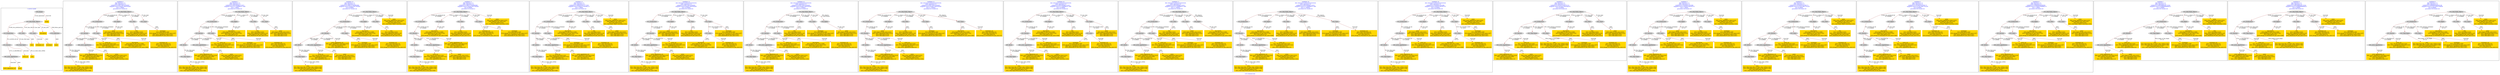 digraph n0 {
fontcolor="blue"
remincross="true"
label="s16-s-hammer.xml"
subgraph cluster_0 {
label="1-correct model"
n2[style="filled",color="white",fillcolor="lightgray",label="E12_Production1"];
n3[style="filled",color="white",fillcolor="lightgray",label="E21_Person1"];
n4[style="filled",color="white",fillcolor="lightgray",label="E52_Time-Span1"];
n5[style="filled",color="white",fillcolor="lightgray",label="E82_Actor_Appellation1"];
n6[shape="plaintext",style="filled",fillcolor="gold",label="artist_uri"];
n7[style="filled",color="white",fillcolor="lightgray",label="E22_Man-Made_Object1"];
n8[style="filled",color="white",fillcolor="lightgray",label="E35_Title1"];
n9[style="filled",color="white",fillcolor="lightgray",label="E55_Type1"];
n10[shape="plaintext",style="filled",fillcolor="gold",label="description"];
n11[style="filled",color="white",fillcolor="lightgray",label="E78_Collection1"];
n12[shape="plaintext",style="filled",fillcolor="gold",label="title"];
n13[style="filled",color="white",fillcolor="lightgray",label="E38_Image1"];
n14[shape="plaintext",style="filled",fillcolor="gold",label="image"];
n15[shape="plaintext",style="filled",fillcolor="gold",label="year"];
n16[shape="plaintext",style="filled",fillcolor="gold",label="technique_uri"];
n17[shape="plaintext",style="filled",fillcolor="gold",label="technique"];
n18[shape="plaintext",style="filled",fillcolor="gold",label="name"];
n19[shape="plaintext",style="filled",fillcolor="gold",label="artist_appellation_uri"];
n20[shape="plaintext",style="filled",fillcolor="gold",label="artist"];
}
subgraph cluster_1 {
label="candidate 0\nlink coherence:1.0\nnode coherence:1.0\nconfidence:0.6367106701958367\nmapping score:0.5826072604356493\ncost:17.99993\n-precision:0.61-recall:0.61"
n22[style="filled",color="white",fillcolor="lightgray",label="E12_Production1"];
n23[style="filled",color="white",fillcolor="lightgray",label="E21_Person1"];
n24[style="filled",color="white",fillcolor="lightgray",label="E55_Type1"];
n25[style="filled",color="white",fillcolor="lightgray",label="E67_Birth1"];
n26[style="filled",color="white",fillcolor="lightgray",label="E82_Actor_Appellation1"];
n27[style="filled",color="white",fillcolor="lightgray",label="E22_Man-Made_Object1"];
n28[style="filled",color="white",fillcolor="lightgray",label="E30_Right1"];
n29[style="filled",color="white",fillcolor="lightgray",label="E35_Title1"];
n30[style="filled",color="white",fillcolor="lightgray",label="E55_Type2"];
n31[style="filled",color="white",fillcolor="lightgray",label="E52_Time-Span1"];
n32[shape="plaintext",style="filled",fillcolor="gold",label="description\n[E30_Right,P3_has_note,0.696]\n[E54_Dimension,P3_has_note,0.105]\n[E55_Type,label,0.101]\n[E29_Design_or_Procedure,P3_has_note,0.098]"];
n33[shape="plaintext",style="filled",fillcolor="gold",label="title\n[E35_Title,label,0.833]\n[E82_Actor_Appellation,label,0.119]\n[E30_Right,P3_has_note,0.036]\n[E54_Dimension,P3_has_note,0.012]"];
n34[shape="plaintext",style="filled",fillcolor="gold",label="artist_appellation_uri\n[E82_Actor_Appellation,classLink,0.916]\n[E21_Person,classLink,0.084]\n[E35_Title,label,0.0]\n[E82_Actor_Appellation,label,0.0]"];
n35[shape="plaintext",style="filled",fillcolor="gold",label="name\n[E30_Right,P3_has_note,0.922]\n[E82_Actor_Appellation,label,0.032]\n[E55_Type,label,0.024]\n[E35_Title,label,0.023]"];
n36[shape="plaintext",style="filled",fillcolor="gold",label="artist\n[E82_Actor_Appellation,label,0.923]\n[E30_Right,P3_has_note,0.05]\n[E35_Title,label,0.024]\n[E22_Man-Made_Object,classLink,0.004]"];
n37[shape="plaintext",style="filled",fillcolor="gold",label="technique_uri\n[E55_Type,classLink,0.6]\n[E74_Group,classLink,0.4]\n[E55_Type,label,0.0]\n[E29_Design_or_Procedure,P3_has_note,0.0]"];
n38[shape="plaintext",style="filled",fillcolor="gold",label="year\n[E52_Time-Span,P82_at_some_time_within,0.391]\n[E52_Time-Span,P82a_begin_of_the_begin,0.289]\n[E52_Time-Span,label,0.232]\n[E52_Time-Span,P82b_end_of_the_end,0.088]"];
n39[shape="plaintext",style="filled",fillcolor="gold",label="artist_uri\n[E21_Person,classLink,0.545]\n[E82_Actor_Appellation,classLink,0.455]\n[E35_Title,label,0.0]\n[E82_Actor_Appellation,label,0.0]"];
n40[shape="plaintext",style="filled",fillcolor="gold",label="technique\n[E55_Type,label,0.499]\n[E29_Design_or_Procedure,P3_has_note,0.497]\n[E82_Actor_Appellation,label,0.002]\n[E54_Dimension,P3_has_note,0.001]"];
}
subgraph cluster_2 {
label="candidate 1\nlink coherence:1.0\nnode coherence:1.0\nconfidence:0.6031095862121972\nmapping score:0.5714068991077695\ncost:17.99993\n-precision:0.61-recall:0.61"
n42[style="filled",color="white",fillcolor="lightgray",label="E12_Production1"];
n43[style="filled",color="white",fillcolor="lightgray",label="E21_Person1"];
n44[style="filled",color="white",fillcolor="lightgray",label="E55_Type1"];
n45[style="filled",color="white",fillcolor="lightgray",label="E67_Birth1"];
n46[style="filled",color="white",fillcolor="lightgray",label="E82_Actor_Appellation1"];
n47[style="filled",color="white",fillcolor="lightgray",label="E22_Man-Made_Object1"];
n48[style="filled",color="white",fillcolor="lightgray",label="E30_Right1"];
n49[style="filled",color="white",fillcolor="lightgray",label="E35_Title1"];
n50[style="filled",color="white",fillcolor="lightgray",label="E55_Type2"];
n51[style="filled",color="white",fillcolor="lightgray",label="E52_Time-Span1"];
n52[shape="plaintext",style="filled",fillcolor="gold",label="technique\n[E55_Type,label,0.499]\n[E29_Design_or_Procedure,P3_has_note,0.497]\n[E82_Actor_Appellation,label,0.002]\n[E54_Dimension,P3_has_note,0.001]"];
n53[shape="plaintext",style="filled",fillcolor="gold",label="title\n[E35_Title,label,0.833]\n[E82_Actor_Appellation,label,0.119]\n[E30_Right,P3_has_note,0.036]\n[E54_Dimension,P3_has_note,0.012]"];
n54[shape="plaintext",style="filled",fillcolor="gold",label="artist_appellation_uri\n[E82_Actor_Appellation,classLink,0.916]\n[E21_Person,classLink,0.084]\n[E35_Title,label,0.0]\n[E82_Actor_Appellation,label,0.0]"];
n55[shape="plaintext",style="filled",fillcolor="gold",label="description\n[E30_Right,P3_has_note,0.696]\n[E54_Dimension,P3_has_note,0.105]\n[E55_Type,label,0.101]\n[E29_Design_or_Procedure,P3_has_note,0.098]"];
n56[shape="plaintext",style="filled",fillcolor="gold",label="artist\n[E82_Actor_Appellation,label,0.923]\n[E30_Right,P3_has_note,0.05]\n[E35_Title,label,0.024]\n[E22_Man-Made_Object,classLink,0.004]"];
n57[shape="plaintext",style="filled",fillcolor="gold",label="technique_uri\n[E55_Type,classLink,0.6]\n[E74_Group,classLink,0.4]\n[E55_Type,label,0.0]\n[E29_Design_or_Procedure,P3_has_note,0.0]"];
n58[shape="plaintext",style="filled",fillcolor="gold",label="year\n[E52_Time-Span,P82_at_some_time_within,0.391]\n[E52_Time-Span,P82a_begin_of_the_begin,0.289]\n[E52_Time-Span,label,0.232]\n[E52_Time-Span,P82b_end_of_the_end,0.088]"];
n59[shape="plaintext",style="filled",fillcolor="gold",label="artist_uri\n[E21_Person,classLink,0.545]\n[E82_Actor_Appellation,classLink,0.455]\n[E35_Title,label,0.0]\n[E82_Actor_Appellation,label,0.0]"];
n60[shape="plaintext",style="filled",fillcolor="gold",label="name\n[E30_Right,P3_has_note,0.922]\n[E82_Actor_Appellation,label,0.032]\n[E55_Type,label,0.024]\n[E35_Title,label,0.023]"];
}
subgraph cluster_3 {
label="candidate 10\nlink coherence:1.0\nnode coherence:1.0\nconfidence:0.3992157400985968\nmapping score:0.5034422837365693\ncost:16.99993\n-precision:0.47-recall:0.44"
n62[style="filled",color="white",fillcolor="lightgray",label="E12_Production1"];
n63[style="filled",color="white",fillcolor="lightgray",label="E21_Person1"];
n64[style="filled",color="white",fillcolor="lightgray",label="E55_Type1"];
n65[style="filled",color="white",fillcolor="lightgray",label="E67_Birth1"];
n66[style="filled",color="white",fillcolor="lightgray",label="E82_Actor_Appellation1"];
n67[style="filled",color="white",fillcolor="lightgray",label="E22_Man-Made_Object1"];
n68[style="filled",color="white",fillcolor="lightgray",label="E30_Right1"];
n69[style="filled",color="white",fillcolor="lightgray",label="E35_Title1"];
n70[style="filled",color="white",fillcolor="lightgray",label="E52_Time-Span1"];
n71[shape="plaintext",style="filled",fillcolor="gold",label="technique\n[E55_Type,label,0.499]\n[E29_Design_or_Procedure,P3_has_note,0.497]\n[E82_Actor_Appellation,label,0.002]\n[E54_Dimension,P3_has_note,0.001]"];
n72[shape="plaintext",style="filled",fillcolor="gold",label="title\n[E35_Title,label,0.833]\n[E82_Actor_Appellation,label,0.119]\n[E30_Right,P3_has_note,0.036]\n[E54_Dimension,P3_has_note,0.012]"];
n73[shape="plaintext",style="filled",fillcolor="gold",label="artist_uri\n[E21_Person,classLink,0.545]\n[E82_Actor_Appellation,classLink,0.455]\n[E35_Title,label,0.0]\n[E82_Actor_Appellation,label,0.0]"];
n74[shape="plaintext",style="filled",fillcolor="gold",label="description\n[E30_Right,P3_has_note,0.696]\n[E54_Dimension,P3_has_note,0.105]\n[E55_Type,label,0.101]\n[E29_Design_or_Procedure,P3_has_note,0.098]"];
n75[shape="plaintext",style="filled",fillcolor="gold",label="artist\n[E82_Actor_Appellation,label,0.923]\n[E30_Right,P3_has_note,0.05]\n[E35_Title,label,0.024]\n[E22_Man-Made_Object,classLink,0.004]"];
n76[shape="plaintext",style="filled",fillcolor="gold",label="name\n[E30_Right,P3_has_note,0.922]\n[E82_Actor_Appellation,label,0.032]\n[E55_Type,label,0.024]\n[E35_Title,label,0.023]"];
n77[shape="plaintext",style="filled",fillcolor="gold",label="technique_uri\n[E55_Type,classLink,0.6]\n[E74_Group,classLink,0.4]\n[E55_Type,label,0.0]\n[E29_Design_or_Procedure,P3_has_note,0.0]"];
n78[shape="plaintext",style="filled",fillcolor="gold",label="year\n[E52_Time-Span,P82_at_some_time_within,0.391]\n[E52_Time-Span,P82a_begin_of_the_begin,0.289]\n[E52_Time-Span,label,0.232]\n[E52_Time-Span,P82b_end_of_the_end,0.088]"];
n79[shape="plaintext",style="filled",fillcolor="gold",label="artist_appellation_uri\n[E82_Actor_Appellation,classLink,0.916]\n[E21_Person,classLink,0.084]\n[E35_Title,label,0.0]\n[E82_Actor_Appellation,label,0.0]"];
}
subgraph cluster_4 {
label="candidate 11\nlink coherence:1.0\nnode coherence:1.0\nconfidence:0.3992157400985968\nmapping score:0.5034422837365693\ncost:16.99994\n-precision:0.53-recall:0.5"
n81[style="filled",color="white",fillcolor="lightgray",label="E12_Production1"];
n82[style="filled",color="white",fillcolor="lightgray",label="E21_Person1"];
n83[style="filled",color="white",fillcolor="lightgray",label="E67_Birth1"];
n84[style="filled",color="white",fillcolor="lightgray",label="E82_Actor_Appellation1"];
n85[style="filled",color="white",fillcolor="lightgray",label="E22_Man-Made_Object1"];
n86[style="filled",color="white",fillcolor="lightgray",label="E30_Right1"];
n87[style="filled",color="white",fillcolor="lightgray",label="E35_Title1"];
n88[style="filled",color="white",fillcolor="lightgray",label="E55_Type2"];
n89[style="filled",color="white",fillcolor="lightgray",label="E52_Time-Span1"];
n90[shape="plaintext",style="filled",fillcolor="gold",label="technique_uri\n[E55_Type,classLink,0.6]\n[E74_Group,classLink,0.4]\n[E55_Type,label,0.0]\n[E29_Design_or_Procedure,P3_has_note,0.0]"];
n91[shape="plaintext",style="filled",fillcolor="gold",label="title\n[E35_Title,label,0.833]\n[E82_Actor_Appellation,label,0.119]\n[E30_Right,P3_has_note,0.036]\n[E54_Dimension,P3_has_note,0.012]"];
n92[shape="plaintext",style="filled",fillcolor="gold",label="artist_uri\n[E21_Person,classLink,0.545]\n[E82_Actor_Appellation,classLink,0.455]\n[E35_Title,label,0.0]\n[E82_Actor_Appellation,label,0.0]"];
n93[shape="plaintext",style="filled",fillcolor="gold",label="description\n[E30_Right,P3_has_note,0.696]\n[E54_Dimension,P3_has_note,0.105]\n[E55_Type,label,0.101]\n[E29_Design_or_Procedure,P3_has_note,0.098]"];
n94[shape="plaintext",style="filled",fillcolor="gold",label="artist\n[E82_Actor_Appellation,label,0.923]\n[E30_Right,P3_has_note,0.05]\n[E35_Title,label,0.024]\n[E22_Man-Made_Object,classLink,0.004]"];
n95[shape="plaintext",style="filled",fillcolor="gold",label="name\n[E30_Right,P3_has_note,0.922]\n[E82_Actor_Appellation,label,0.032]\n[E55_Type,label,0.024]\n[E35_Title,label,0.023]"];
n96[shape="plaintext",style="filled",fillcolor="gold",label="year\n[E52_Time-Span,P82_at_some_time_within,0.391]\n[E52_Time-Span,P82a_begin_of_the_begin,0.289]\n[E52_Time-Span,label,0.232]\n[E52_Time-Span,P82b_end_of_the_end,0.088]"];
n97[shape="plaintext",style="filled",fillcolor="gold",label="artist_appellation_uri\n[E82_Actor_Appellation,classLink,0.916]\n[E21_Person,classLink,0.084]\n[E35_Title,label,0.0]\n[E82_Actor_Appellation,label,0.0]"];
n98[shape="plaintext",style="filled",fillcolor="gold",label="technique\n[E55_Type,label,0.499]\n[E29_Design_or_Procedure,P3_has_note,0.497]\n[E82_Actor_Appellation,label,0.002]\n[E54_Dimension,P3_has_note,0.001]"];
}
subgraph cluster_5 {
label="candidate 12\nlink coherence:1.0\nnode coherence:1.0\nconfidence:0.38904535670772283\nmapping score:0.5000521559396113\ncost:17.99993\n-precision:0.44-recall:0.44"
n100[style="filled",color="white",fillcolor="lightgray",label="E12_Production1"];
n101[style="filled",color="white",fillcolor="lightgray",label="E21_Person1"];
n102[style="filled",color="white",fillcolor="lightgray",label="E55_Type1"];
n103[style="filled",color="white",fillcolor="lightgray",label="E67_Birth1"];
n104[style="filled",color="white",fillcolor="lightgray",label="E82_Actor_Appellation1"];
n105[style="filled",color="white",fillcolor="lightgray",label="E22_Man-Made_Object1"];
n106[style="filled",color="white",fillcolor="lightgray",label="E30_Right1"];
n107[style="filled",color="white",fillcolor="lightgray",label="E35_Title1"];
n108[style="filled",color="white",fillcolor="lightgray",label="E55_Type2"];
n109[style="filled",color="white",fillcolor="lightgray",label="E52_Time-Span1"];
n110[shape="plaintext",style="filled",fillcolor="gold",label="technique\n[E55_Type,label,0.499]\n[E29_Design_or_Procedure,P3_has_note,0.497]\n[E82_Actor_Appellation,label,0.002]\n[E54_Dimension,P3_has_note,0.001]"];
n111[shape="plaintext",style="filled",fillcolor="gold",label="title\n[E35_Title,label,0.833]\n[E82_Actor_Appellation,label,0.119]\n[E30_Right,P3_has_note,0.036]\n[E54_Dimension,P3_has_note,0.012]"];
n112[shape="plaintext",style="filled",fillcolor="gold",label="artist_uri\n[E21_Person,classLink,0.545]\n[E82_Actor_Appellation,classLink,0.455]\n[E35_Title,label,0.0]\n[E82_Actor_Appellation,label,0.0]"];
n113[shape="plaintext",style="filled",fillcolor="gold",label="description\n[E30_Right,P3_has_note,0.696]\n[E54_Dimension,P3_has_note,0.105]\n[E55_Type,label,0.101]\n[E29_Design_or_Procedure,P3_has_note,0.098]"];
n114[shape="plaintext",style="filled",fillcolor="gold",label="artist\n[E82_Actor_Appellation,label,0.923]\n[E30_Right,P3_has_note,0.05]\n[E35_Title,label,0.024]\n[E22_Man-Made_Object,classLink,0.004]"];
n115[shape="plaintext",style="filled",fillcolor="gold",label="technique_uri\n[E55_Type,classLink,0.6]\n[E74_Group,classLink,0.4]\n[E55_Type,label,0.0]\n[E29_Design_or_Procedure,P3_has_note,0.0]"];
n116[shape="plaintext",style="filled",fillcolor="gold",label="artist_appellation_uri\n[E82_Actor_Appellation,classLink,0.916]\n[E21_Person,classLink,0.084]\n[E35_Title,label,0.0]\n[E82_Actor_Appellation,label,0.0]"];
n117[shape="plaintext",style="filled",fillcolor="gold",label="year\n[E52_Time-Span,P82_at_some_time_within,0.391]\n[E52_Time-Span,P82a_begin_of_the_begin,0.289]\n[E52_Time-Span,label,0.232]\n[E52_Time-Span,P82b_end_of_the_end,0.088]"];
n118[shape="plaintext",style="filled",fillcolor="gold",label="name\n[E30_Right,P3_has_note,0.922]\n[E82_Actor_Appellation,label,0.032]\n[E55_Type,label,0.024]\n[E35_Title,label,0.023]"];
}
subgraph cluster_6 {
label="candidate 13\nlink coherence:0.9444444444444444\nnode coherence:1.0\nconfidence:0.6367106701958367\nmapping score:0.5826072604356493\ncost:116.99994\n-precision:0.61-recall:0.61"
n120[style="filled",color="white",fillcolor="lightgray",label="E12_Production1"];
n121[style="filled",color="white",fillcolor="lightgray",label="E21_Person1"];
n122[style="filled",color="white",fillcolor="lightgray",label="E67_Birth1"];
n123[style="filled",color="white",fillcolor="lightgray",label="E82_Actor_Appellation1"];
n124[style="filled",color="white",fillcolor="lightgray",label="E22_Man-Made_Object1"];
n125[style="filled",color="white",fillcolor="lightgray",label="E30_Right1"];
n126[style="filled",color="white",fillcolor="lightgray",label="E35_Title1"];
n127[style="filled",color="white",fillcolor="lightgray",label="E55_Type2"];
n128[style="filled",color="white",fillcolor="lightgray",label="E52_Time-Span1"];
n129[style="filled",color="white",fillcolor="lightgray",label="E55_Type1"];
n130[shape="plaintext",style="filled",fillcolor="gold",label="description\n[E30_Right,P3_has_note,0.696]\n[E54_Dimension,P3_has_note,0.105]\n[E55_Type,label,0.101]\n[E29_Design_or_Procedure,P3_has_note,0.098]"];
n131[shape="plaintext",style="filled",fillcolor="gold",label="title\n[E35_Title,label,0.833]\n[E82_Actor_Appellation,label,0.119]\n[E30_Right,P3_has_note,0.036]\n[E54_Dimension,P3_has_note,0.012]"];
n132[shape="plaintext",style="filled",fillcolor="gold",label="artist_appellation_uri\n[E82_Actor_Appellation,classLink,0.916]\n[E21_Person,classLink,0.084]\n[E35_Title,label,0.0]\n[E82_Actor_Appellation,label,0.0]"];
n133[shape="plaintext",style="filled",fillcolor="gold",label="name\n[E30_Right,P3_has_note,0.922]\n[E82_Actor_Appellation,label,0.032]\n[E55_Type,label,0.024]\n[E35_Title,label,0.023]"];
n134[shape="plaintext",style="filled",fillcolor="gold",label="artist\n[E82_Actor_Appellation,label,0.923]\n[E30_Right,P3_has_note,0.05]\n[E35_Title,label,0.024]\n[E22_Man-Made_Object,classLink,0.004]"];
n135[shape="plaintext",style="filled",fillcolor="gold",label="technique_uri\n[E55_Type,classLink,0.6]\n[E74_Group,classLink,0.4]\n[E55_Type,label,0.0]\n[E29_Design_or_Procedure,P3_has_note,0.0]"];
n136[shape="plaintext",style="filled",fillcolor="gold",label="year\n[E52_Time-Span,P82_at_some_time_within,0.391]\n[E52_Time-Span,P82a_begin_of_the_begin,0.289]\n[E52_Time-Span,label,0.232]\n[E52_Time-Span,P82b_end_of_the_end,0.088]"];
n137[shape="plaintext",style="filled",fillcolor="gold",label="artist_uri\n[E21_Person,classLink,0.545]\n[E82_Actor_Appellation,classLink,0.455]\n[E35_Title,label,0.0]\n[E82_Actor_Appellation,label,0.0]"];
n138[shape="plaintext",style="filled",fillcolor="gold",label="technique\n[E55_Type,label,0.499]\n[E29_Design_or_Procedure,P3_has_note,0.497]\n[E82_Actor_Appellation,label,0.002]\n[E54_Dimension,P3_has_note,0.001]"];
}
subgraph cluster_7 {
label="candidate 14\nlink coherence:0.9444444444444444\nnode coherence:1.0\nconfidence:0.6367106701958367\nmapping score:0.5826072604356493\ncost:117.009932\n-precision:0.61-recall:0.61"
n140[style="filled",color="white",fillcolor="lightgray",label="E12_Production1"];
n141[style="filled",color="white",fillcolor="lightgray",label="E21_Person1"];
n142[style="filled",color="white",fillcolor="lightgray",label="E55_Type1"];
n143[style="filled",color="white",fillcolor="lightgray",label="E67_Birth1"];
n144[style="filled",color="white",fillcolor="lightgray",label="E82_Actor_Appellation1"];
n145[style="filled",color="white",fillcolor="lightgray",label="E22_Man-Made_Object1"];
n146[style="filled",color="white",fillcolor="lightgray",label="E35_Title1"];
n147[style="filled",color="white",fillcolor="lightgray",label="E55_Type2"];
n148[style="filled",color="white",fillcolor="lightgray",label="E52_Time-Span1"];
n149[style="filled",color="white",fillcolor="lightgray",label="E30_Right1"];
n150[shape="plaintext",style="filled",fillcolor="gold",label="description\n[E30_Right,P3_has_note,0.696]\n[E54_Dimension,P3_has_note,0.105]\n[E55_Type,label,0.101]\n[E29_Design_or_Procedure,P3_has_note,0.098]"];
n151[shape="plaintext",style="filled",fillcolor="gold",label="title\n[E35_Title,label,0.833]\n[E82_Actor_Appellation,label,0.119]\n[E30_Right,P3_has_note,0.036]\n[E54_Dimension,P3_has_note,0.012]"];
n152[shape="plaintext",style="filled",fillcolor="gold",label="artist_appellation_uri\n[E82_Actor_Appellation,classLink,0.916]\n[E21_Person,classLink,0.084]\n[E35_Title,label,0.0]\n[E82_Actor_Appellation,label,0.0]"];
n153[shape="plaintext",style="filled",fillcolor="gold",label="name\n[E30_Right,P3_has_note,0.922]\n[E82_Actor_Appellation,label,0.032]\n[E55_Type,label,0.024]\n[E35_Title,label,0.023]"];
n154[shape="plaintext",style="filled",fillcolor="gold",label="artist\n[E82_Actor_Appellation,label,0.923]\n[E30_Right,P3_has_note,0.05]\n[E35_Title,label,0.024]\n[E22_Man-Made_Object,classLink,0.004]"];
n155[shape="plaintext",style="filled",fillcolor="gold",label="technique_uri\n[E55_Type,classLink,0.6]\n[E74_Group,classLink,0.4]\n[E55_Type,label,0.0]\n[E29_Design_or_Procedure,P3_has_note,0.0]"];
n156[shape="plaintext",style="filled",fillcolor="gold",label="year\n[E52_Time-Span,P82_at_some_time_within,0.391]\n[E52_Time-Span,P82a_begin_of_the_begin,0.289]\n[E52_Time-Span,label,0.232]\n[E52_Time-Span,P82b_end_of_the_end,0.088]"];
n157[shape="plaintext",style="filled",fillcolor="gold",label="artist_uri\n[E21_Person,classLink,0.545]\n[E82_Actor_Appellation,classLink,0.455]\n[E35_Title,label,0.0]\n[E82_Actor_Appellation,label,0.0]"];
n158[shape="plaintext",style="filled",fillcolor="gold",label="technique\n[E55_Type,label,0.499]\n[E29_Design_or_Procedure,P3_has_note,0.497]\n[E82_Actor_Appellation,label,0.002]\n[E54_Dimension,P3_has_note,0.001]"];
}
subgraph cluster_8 {
label="candidate 15\nlink coherence:0.9444444444444444\nnode coherence:1.0\nconfidence:0.6367106701958367\nmapping score:0.5826072604356493\ncost:117.009942\n-precision:0.61-recall:0.61"
n160[style="filled",color="white",fillcolor="lightgray",label="E12_Production1"];
n161[style="filled",color="white",fillcolor="lightgray",label="E21_Person1"];
n162[style="filled",color="white",fillcolor="lightgray",label="E67_Birth1"];
n163[style="filled",color="white",fillcolor="lightgray",label="E82_Actor_Appellation1"];
n164[style="filled",color="white",fillcolor="lightgray",label="E22_Man-Made_Object1"];
n165[style="filled",color="white",fillcolor="lightgray",label="E30_Right1"];
n166[style="filled",color="white",fillcolor="lightgray",label="E35_Title1"];
n167[style="filled",color="white",fillcolor="lightgray",label="E55_Type2"];
n168[style="filled",color="white",fillcolor="lightgray",label="E52_Time-Span1"];
n169[style="filled",color="white",fillcolor="lightgray",label="E55_Type1"];
n170[shape="plaintext",style="filled",fillcolor="gold",label="description\n[E30_Right,P3_has_note,0.696]\n[E54_Dimension,P3_has_note,0.105]\n[E55_Type,label,0.101]\n[E29_Design_or_Procedure,P3_has_note,0.098]"];
n171[shape="plaintext",style="filled",fillcolor="gold",label="title\n[E35_Title,label,0.833]\n[E82_Actor_Appellation,label,0.119]\n[E30_Right,P3_has_note,0.036]\n[E54_Dimension,P3_has_note,0.012]"];
n172[shape="plaintext",style="filled",fillcolor="gold",label="artist_appellation_uri\n[E82_Actor_Appellation,classLink,0.916]\n[E21_Person,classLink,0.084]\n[E35_Title,label,0.0]\n[E82_Actor_Appellation,label,0.0]"];
n173[shape="plaintext",style="filled",fillcolor="gold",label="name\n[E30_Right,P3_has_note,0.922]\n[E82_Actor_Appellation,label,0.032]\n[E55_Type,label,0.024]\n[E35_Title,label,0.023]"];
n174[shape="plaintext",style="filled",fillcolor="gold",label="artist\n[E82_Actor_Appellation,label,0.923]\n[E30_Right,P3_has_note,0.05]\n[E35_Title,label,0.024]\n[E22_Man-Made_Object,classLink,0.004]"];
n175[shape="plaintext",style="filled",fillcolor="gold",label="technique_uri\n[E55_Type,classLink,0.6]\n[E74_Group,classLink,0.4]\n[E55_Type,label,0.0]\n[E29_Design_or_Procedure,P3_has_note,0.0]"];
n176[shape="plaintext",style="filled",fillcolor="gold",label="year\n[E52_Time-Span,P82_at_some_time_within,0.391]\n[E52_Time-Span,P82a_begin_of_the_begin,0.289]\n[E52_Time-Span,label,0.232]\n[E52_Time-Span,P82b_end_of_the_end,0.088]"];
n177[shape="plaintext",style="filled",fillcolor="gold",label="artist_uri\n[E21_Person,classLink,0.545]\n[E82_Actor_Appellation,classLink,0.455]\n[E35_Title,label,0.0]\n[E82_Actor_Appellation,label,0.0]"];
n178[shape="plaintext",style="filled",fillcolor="gold",label="technique\n[E55_Type,label,0.499]\n[E29_Design_or_Procedure,P3_has_note,0.497]\n[E82_Actor_Appellation,label,0.002]\n[E54_Dimension,P3_has_note,0.001]"];
}
subgraph cluster_9 {
label="candidate 16\nlink coherence:0.9444444444444444\nnode coherence:1.0\nconfidence:0.6031095862121972\nmapping score:0.5714068991077695\ncost:116.99994\n-precision:0.61-recall:0.61"
n180[style="filled",color="white",fillcolor="lightgray",label="E12_Production1"];
n181[style="filled",color="white",fillcolor="lightgray",label="E21_Person1"];
n182[style="filled",color="white",fillcolor="lightgray",label="E67_Birth1"];
n183[style="filled",color="white",fillcolor="lightgray",label="E82_Actor_Appellation1"];
n184[style="filled",color="white",fillcolor="lightgray",label="E22_Man-Made_Object1"];
n185[style="filled",color="white",fillcolor="lightgray",label="E30_Right1"];
n186[style="filled",color="white",fillcolor="lightgray",label="E35_Title1"];
n187[style="filled",color="white",fillcolor="lightgray",label="E55_Type2"];
n188[style="filled",color="white",fillcolor="lightgray",label="E52_Time-Span1"];
n189[style="filled",color="white",fillcolor="lightgray",label="E55_Type1"];
n190[shape="plaintext",style="filled",fillcolor="gold",label="technique\n[E55_Type,label,0.499]\n[E29_Design_or_Procedure,P3_has_note,0.497]\n[E82_Actor_Appellation,label,0.002]\n[E54_Dimension,P3_has_note,0.001]"];
n191[shape="plaintext",style="filled",fillcolor="gold",label="title\n[E35_Title,label,0.833]\n[E82_Actor_Appellation,label,0.119]\n[E30_Right,P3_has_note,0.036]\n[E54_Dimension,P3_has_note,0.012]"];
n192[shape="plaintext",style="filled",fillcolor="gold",label="artist_appellation_uri\n[E82_Actor_Appellation,classLink,0.916]\n[E21_Person,classLink,0.084]\n[E35_Title,label,0.0]\n[E82_Actor_Appellation,label,0.0]"];
n193[shape="plaintext",style="filled",fillcolor="gold",label="description\n[E30_Right,P3_has_note,0.696]\n[E54_Dimension,P3_has_note,0.105]\n[E55_Type,label,0.101]\n[E29_Design_or_Procedure,P3_has_note,0.098]"];
n194[shape="plaintext",style="filled",fillcolor="gold",label="artist\n[E82_Actor_Appellation,label,0.923]\n[E30_Right,P3_has_note,0.05]\n[E35_Title,label,0.024]\n[E22_Man-Made_Object,classLink,0.004]"];
n195[shape="plaintext",style="filled",fillcolor="gold",label="technique_uri\n[E55_Type,classLink,0.6]\n[E74_Group,classLink,0.4]\n[E55_Type,label,0.0]\n[E29_Design_or_Procedure,P3_has_note,0.0]"];
n196[shape="plaintext",style="filled",fillcolor="gold",label="year\n[E52_Time-Span,P82_at_some_time_within,0.391]\n[E52_Time-Span,P82a_begin_of_the_begin,0.289]\n[E52_Time-Span,label,0.232]\n[E52_Time-Span,P82b_end_of_the_end,0.088]"];
n197[shape="plaintext",style="filled",fillcolor="gold",label="artist_uri\n[E21_Person,classLink,0.545]\n[E82_Actor_Appellation,classLink,0.455]\n[E35_Title,label,0.0]\n[E82_Actor_Appellation,label,0.0]"];
n198[shape="plaintext",style="filled",fillcolor="gold",label="name\n[E30_Right,P3_has_note,0.922]\n[E82_Actor_Appellation,label,0.032]\n[E55_Type,label,0.024]\n[E35_Title,label,0.023]"];
}
subgraph cluster_10 {
label="candidate 17\nlink coherence:0.9444444444444444\nnode coherence:1.0\nconfidence:0.6031095862121972\nmapping score:0.5714068991077695\ncost:117.009932\n-precision:0.61-recall:0.61"
n200[style="filled",color="white",fillcolor="lightgray",label="E12_Production1"];
n201[style="filled",color="white",fillcolor="lightgray",label="E21_Person1"];
n202[style="filled",color="white",fillcolor="lightgray",label="E55_Type1"];
n203[style="filled",color="white",fillcolor="lightgray",label="E67_Birth1"];
n204[style="filled",color="white",fillcolor="lightgray",label="E82_Actor_Appellation1"];
n205[style="filled",color="white",fillcolor="lightgray",label="E22_Man-Made_Object1"];
n206[style="filled",color="white",fillcolor="lightgray",label="E35_Title1"];
n207[style="filled",color="white",fillcolor="lightgray",label="E55_Type2"];
n208[style="filled",color="white",fillcolor="lightgray",label="E52_Time-Span1"];
n209[style="filled",color="white",fillcolor="lightgray",label="E30_Right1"];
n210[shape="plaintext",style="filled",fillcolor="gold",label="technique\n[E55_Type,label,0.499]\n[E29_Design_or_Procedure,P3_has_note,0.497]\n[E82_Actor_Appellation,label,0.002]\n[E54_Dimension,P3_has_note,0.001]"];
n211[shape="plaintext",style="filled",fillcolor="gold",label="title\n[E35_Title,label,0.833]\n[E82_Actor_Appellation,label,0.119]\n[E30_Right,P3_has_note,0.036]\n[E54_Dimension,P3_has_note,0.012]"];
n212[shape="plaintext",style="filled",fillcolor="gold",label="artist_appellation_uri\n[E82_Actor_Appellation,classLink,0.916]\n[E21_Person,classLink,0.084]\n[E35_Title,label,0.0]\n[E82_Actor_Appellation,label,0.0]"];
n213[shape="plaintext",style="filled",fillcolor="gold",label="description\n[E30_Right,P3_has_note,0.696]\n[E54_Dimension,P3_has_note,0.105]\n[E55_Type,label,0.101]\n[E29_Design_or_Procedure,P3_has_note,0.098]"];
n214[shape="plaintext",style="filled",fillcolor="gold",label="artist\n[E82_Actor_Appellation,label,0.923]\n[E30_Right,P3_has_note,0.05]\n[E35_Title,label,0.024]\n[E22_Man-Made_Object,classLink,0.004]"];
n215[shape="plaintext",style="filled",fillcolor="gold",label="technique_uri\n[E55_Type,classLink,0.6]\n[E74_Group,classLink,0.4]\n[E55_Type,label,0.0]\n[E29_Design_or_Procedure,P3_has_note,0.0]"];
n216[shape="plaintext",style="filled",fillcolor="gold",label="year\n[E52_Time-Span,P82_at_some_time_within,0.391]\n[E52_Time-Span,P82a_begin_of_the_begin,0.289]\n[E52_Time-Span,label,0.232]\n[E52_Time-Span,P82b_end_of_the_end,0.088]"];
n217[shape="plaintext",style="filled",fillcolor="gold",label="artist_uri\n[E21_Person,classLink,0.545]\n[E82_Actor_Appellation,classLink,0.455]\n[E35_Title,label,0.0]\n[E82_Actor_Appellation,label,0.0]"];
n218[shape="plaintext",style="filled",fillcolor="gold",label="name\n[E30_Right,P3_has_note,0.922]\n[E82_Actor_Appellation,label,0.032]\n[E55_Type,label,0.024]\n[E35_Title,label,0.023]"];
}
subgraph cluster_11 {
label="candidate 18\nlink coherence:0.9444444444444444\nnode coherence:1.0\nconfidence:0.6031095862121972\nmapping score:0.5714068991077695\ncost:117.009942\n-precision:0.61-recall:0.61"
n220[style="filled",color="white",fillcolor="lightgray",label="E12_Production1"];
n221[style="filled",color="white",fillcolor="lightgray",label="E21_Person1"];
n222[style="filled",color="white",fillcolor="lightgray",label="E67_Birth1"];
n223[style="filled",color="white",fillcolor="lightgray",label="E82_Actor_Appellation1"];
n224[style="filled",color="white",fillcolor="lightgray",label="E22_Man-Made_Object1"];
n225[style="filled",color="white",fillcolor="lightgray",label="E30_Right1"];
n226[style="filled",color="white",fillcolor="lightgray",label="E35_Title1"];
n227[style="filled",color="white",fillcolor="lightgray",label="E55_Type2"];
n228[style="filled",color="white",fillcolor="lightgray",label="E52_Time-Span1"];
n229[style="filled",color="white",fillcolor="lightgray",label="E55_Type1"];
n230[shape="plaintext",style="filled",fillcolor="gold",label="technique\n[E55_Type,label,0.499]\n[E29_Design_or_Procedure,P3_has_note,0.497]\n[E82_Actor_Appellation,label,0.002]\n[E54_Dimension,P3_has_note,0.001]"];
n231[shape="plaintext",style="filled",fillcolor="gold",label="title\n[E35_Title,label,0.833]\n[E82_Actor_Appellation,label,0.119]\n[E30_Right,P3_has_note,0.036]\n[E54_Dimension,P3_has_note,0.012]"];
n232[shape="plaintext",style="filled",fillcolor="gold",label="artist_appellation_uri\n[E82_Actor_Appellation,classLink,0.916]\n[E21_Person,classLink,0.084]\n[E35_Title,label,0.0]\n[E82_Actor_Appellation,label,0.0]"];
n233[shape="plaintext",style="filled",fillcolor="gold",label="description\n[E30_Right,P3_has_note,0.696]\n[E54_Dimension,P3_has_note,0.105]\n[E55_Type,label,0.101]\n[E29_Design_or_Procedure,P3_has_note,0.098]"];
n234[shape="plaintext",style="filled",fillcolor="gold",label="artist\n[E82_Actor_Appellation,label,0.923]\n[E30_Right,P3_has_note,0.05]\n[E35_Title,label,0.024]\n[E22_Man-Made_Object,classLink,0.004]"];
n235[shape="plaintext",style="filled",fillcolor="gold",label="technique_uri\n[E55_Type,classLink,0.6]\n[E74_Group,classLink,0.4]\n[E55_Type,label,0.0]\n[E29_Design_or_Procedure,P3_has_note,0.0]"];
n236[shape="plaintext",style="filled",fillcolor="gold",label="year\n[E52_Time-Span,P82_at_some_time_within,0.391]\n[E52_Time-Span,P82a_begin_of_the_begin,0.289]\n[E52_Time-Span,label,0.232]\n[E52_Time-Span,P82b_end_of_the_end,0.088]"];
n237[shape="plaintext",style="filled",fillcolor="gold",label="artist_uri\n[E21_Person,classLink,0.545]\n[E82_Actor_Appellation,classLink,0.455]\n[E35_Title,label,0.0]\n[E82_Actor_Appellation,label,0.0]"];
n238[shape="plaintext",style="filled",fillcolor="gold",label="name\n[E30_Right,P3_has_note,0.922]\n[E82_Actor_Appellation,label,0.032]\n[E55_Type,label,0.024]\n[E35_Title,label,0.023]"];
}
subgraph cluster_12 {
label="candidate 19\nlink coherence:0.9444444444444444\nnode coherence:1.0\nconfidence:0.534564913424566\nmapping score:0.5300401563267072\ncost:116.99994\n-precision:0.56-recall:0.56"
n240[style="filled",color="white",fillcolor="lightgray",label="E12_Production1"];
n241[style="filled",color="white",fillcolor="lightgray",label="E21_Person1"];
n242[style="filled",color="white",fillcolor="lightgray",label="E67_Birth1"];
n243[style="filled",color="white",fillcolor="lightgray",label="E82_Actor_Appellation1"];
n244[style="filled",color="white",fillcolor="lightgray",label="E22_Man-Made_Object1"];
n245[style="filled",color="white",fillcolor="lightgray",label="E30_Right1"];
n246[style="filled",color="white",fillcolor="lightgray",label="E35_Title1"];
n247[style="filled",color="white",fillcolor="lightgray",label="E55_Type2"];
n248[style="filled",color="white",fillcolor="lightgray",label="E52_Time-Span1"];
n249[style="filled",color="white",fillcolor="lightgray",label="E55_Type1"];
n250[shape="plaintext",style="filled",fillcolor="gold",label="description\n[E30_Right,P3_has_note,0.696]\n[E54_Dimension,P3_has_note,0.105]\n[E55_Type,label,0.101]\n[E29_Design_or_Procedure,P3_has_note,0.098]"];
n251[shape="plaintext",style="filled",fillcolor="gold",label="title\n[E35_Title,label,0.833]\n[E82_Actor_Appellation,label,0.119]\n[E30_Right,P3_has_note,0.036]\n[E54_Dimension,P3_has_note,0.012]"];
n252[shape="plaintext",style="filled",fillcolor="gold",label="artist_appellation_uri\n[E82_Actor_Appellation,classLink,0.916]\n[E21_Person,classLink,0.084]\n[E35_Title,label,0.0]\n[E82_Actor_Appellation,label,0.0]"];
n253[shape="plaintext",style="filled",fillcolor="gold",label="name\n[E30_Right,P3_has_note,0.922]\n[E82_Actor_Appellation,label,0.032]\n[E55_Type,label,0.024]\n[E35_Title,label,0.023]"];
n254[shape="plaintext",style="filled",fillcolor="gold",label="artist\n[E82_Actor_Appellation,label,0.923]\n[E30_Right,P3_has_note,0.05]\n[E35_Title,label,0.024]\n[E22_Man-Made_Object,classLink,0.004]"];
n255[shape="plaintext",style="filled",fillcolor="gold",label="technique_uri\n[E55_Type,classLink,0.6]\n[E74_Group,classLink,0.4]\n[E55_Type,label,0.0]\n[E29_Design_or_Procedure,P3_has_note,0.0]"];
n256[shape="plaintext",style="filled",fillcolor="gold",label="year\n[E52_Time-Span,P82_at_some_time_within,0.391]\n[E52_Time-Span,P82a_begin_of_the_begin,0.289]\n[E52_Time-Span,label,0.232]\n[E52_Time-Span,P82b_end_of_the_end,0.088]"];
n257[shape="plaintext",style="filled",fillcolor="gold",label="artist_uri\n[E21_Person,classLink,0.545]\n[E82_Actor_Appellation,classLink,0.455]\n[E35_Title,label,0.0]\n[E82_Actor_Appellation,label,0.0]"];
n258[shape="plaintext",style="filled",fillcolor="gold",label="technique\n[E55_Type,label,0.499]\n[E29_Design_or_Procedure,P3_has_note,0.497]\n[E82_Actor_Appellation,label,0.002]\n[E54_Dimension,P3_has_note,0.001]"];
}
subgraph cluster_13 {
label="candidate 2\nlink coherence:1.0\nnode coherence:1.0\nconfidence:0.5918152166797122\nmapping score:0.5676421092636078\ncost:16.99994\n-precision:0.65-recall:0.61"
n260[style="filled",color="white",fillcolor="lightgray",label="E12_Production1"];
n261[style="filled",color="white",fillcolor="lightgray",label="E21_Person1"];
n262[style="filled",color="white",fillcolor="lightgray",label="E52_Time-Span2"];
n263[style="filled",color="white",fillcolor="lightgray",label="E55_Type1"];
n264[style="filled",color="white",fillcolor="lightgray",label="E82_Actor_Appellation1"];
n265[style="filled",color="white",fillcolor="lightgray",label="E22_Man-Made_Object1"];
n266[style="filled",color="white",fillcolor="lightgray",label="E30_Right1"];
n267[style="filled",color="white",fillcolor="lightgray",label="E35_Title1"];
n268[style="filled",color="white",fillcolor="lightgray",label="E55_Type2"];
n269[shape="plaintext",style="filled",fillcolor="gold",label="technique\n[E55_Type,label,0.499]\n[E29_Design_or_Procedure,P3_has_note,0.497]\n[E82_Actor_Appellation,label,0.002]\n[E54_Dimension,P3_has_note,0.001]"];
n270[shape="plaintext",style="filled",fillcolor="gold",label="title\n[E35_Title,label,0.833]\n[E82_Actor_Appellation,label,0.119]\n[E30_Right,P3_has_note,0.036]\n[E54_Dimension,P3_has_note,0.012]"];
n271[shape="plaintext",style="filled",fillcolor="gold",label="artist_appellation_uri\n[E82_Actor_Appellation,classLink,0.916]\n[E21_Person,classLink,0.084]\n[E35_Title,label,0.0]\n[E82_Actor_Appellation,label,0.0]"];
n272[shape="plaintext",style="filled",fillcolor="gold",label="description\n[E30_Right,P3_has_note,0.696]\n[E54_Dimension,P3_has_note,0.105]\n[E55_Type,label,0.101]\n[E29_Design_or_Procedure,P3_has_note,0.098]"];
n273[shape="plaintext",style="filled",fillcolor="gold",label="artist\n[E82_Actor_Appellation,label,0.923]\n[E30_Right,P3_has_note,0.05]\n[E35_Title,label,0.024]\n[E22_Man-Made_Object,classLink,0.004]"];
n274[shape="plaintext",style="filled",fillcolor="gold",label="technique_uri\n[E55_Type,classLink,0.6]\n[E74_Group,classLink,0.4]\n[E55_Type,label,0.0]\n[E29_Design_or_Procedure,P3_has_note,0.0]"];
n275[shape="plaintext",style="filled",fillcolor="gold",label="artist_uri\n[E21_Person,classLink,0.545]\n[E82_Actor_Appellation,classLink,0.455]\n[E35_Title,label,0.0]\n[E82_Actor_Appellation,label,0.0]"];
n276[shape="plaintext",style="filled",fillcolor="gold",label="year\n[E52_Time-Span,P82_at_some_time_within,0.391]\n[E52_Time-Span,P82a_begin_of_the_begin,0.289]\n[E52_Time-Span,label,0.232]\n[E52_Time-Span,P82b_end_of_the_end,0.088]"];
n277[shape="plaintext",style="filled",fillcolor="gold",label="name\n[E30_Right,P3_has_note,0.922]\n[E82_Actor_Appellation,label,0.032]\n[E55_Type,label,0.024]\n[E35_Title,label,0.023]"];
}
subgraph cluster_14 {
label="candidate 3\nlink coherence:1.0\nnode coherence:1.0\nconfidence:0.534564913424566\nmapping score:0.5300401563267072\ncost:17.99993\n-precision:0.56-recall:0.56"
n279[style="filled",color="white",fillcolor="lightgray",label="E12_Production1"];
n280[style="filled",color="white",fillcolor="lightgray",label="E21_Person1"];
n281[style="filled",color="white",fillcolor="lightgray",label="E55_Type1"];
n282[style="filled",color="white",fillcolor="lightgray",label="E67_Birth1"];
n283[style="filled",color="white",fillcolor="lightgray",label="E82_Actor_Appellation1"];
n284[style="filled",color="white",fillcolor="lightgray",label="E22_Man-Made_Object1"];
n285[style="filled",color="white",fillcolor="lightgray",label="E30_Right1"];
n286[style="filled",color="white",fillcolor="lightgray",label="E35_Title1"];
n287[style="filled",color="white",fillcolor="lightgray",label="E55_Type2"];
n288[style="filled",color="white",fillcolor="lightgray",label="E52_Time-Span1"];
n289[shape="plaintext",style="filled",fillcolor="gold",label="description\n[E30_Right,P3_has_note,0.696]\n[E54_Dimension,P3_has_note,0.105]\n[E55_Type,label,0.101]\n[E29_Design_or_Procedure,P3_has_note,0.098]"];
n290[shape="plaintext",style="filled",fillcolor="gold",label="title\n[E35_Title,label,0.833]\n[E82_Actor_Appellation,label,0.119]\n[E30_Right,P3_has_note,0.036]\n[E54_Dimension,P3_has_note,0.012]"];
n291[shape="plaintext",style="filled",fillcolor="gold",label="artist_appellation_uri\n[E82_Actor_Appellation,classLink,0.916]\n[E21_Person,classLink,0.084]\n[E35_Title,label,0.0]\n[E82_Actor_Appellation,label,0.0]"];
n292[shape="plaintext",style="filled",fillcolor="gold",label="name\n[E30_Right,P3_has_note,0.922]\n[E82_Actor_Appellation,label,0.032]\n[E55_Type,label,0.024]\n[E35_Title,label,0.023]"];
n293[shape="plaintext",style="filled",fillcolor="gold",label="artist\n[E82_Actor_Appellation,label,0.923]\n[E30_Right,P3_has_note,0.05]\n[E35_Title,label,0.024]\n[E22_Man-Made_Object,classLink,0.004]"];
n294[shape="plaintext",style="filled",fillcolor="gold",label="technique_uri\n[E55_Type,classLink,0.6]\n[E74_Group,classLink,0.4]\n[E55_Type,label,0.0]\n[E29_Design_or_Procedure,P3_has_note,0.0]"];
n295[shape="plaintext",style="filled",fillcolor="gold",label="year\n[E52_Time-Span,P82_at_some_time_within,0.391]\n[E52_Time-Span,P82a_begin_of_the_begin,0.289]\n[E52_Time-Span,label,0.232]\n[E52_Time-Span,P82b_end_of_the_end,0.088]"];
n296[shape="plaintext",style="filled",fillcolor="gold",label="artist_uri\n[E21_Person,classLink,0.545]\n[E82_Actor_Appellation,classLink,0.455]\n[E35_Title,label,0.0]\n[E82_Actor_Appellation,label,0.0]"];
n297[shape="plaintext",style="filled",fillcolor="gold",label="technique\n[E55_Type,label,0.499]\n[E29_Design_or_Procedure,P3_has_note,0.497]\n[E82_Actor_Appellation,label,0.002]\n[E54_Dimension,P3_has_note,0.001]"];
}
subgraph cluster_15 {
label="candidate 4\nlink coherence:1.0\nnode coherence:1.0\nconfidence:0.5018433550196175\nmapping score:0.5376514887102429\ncost:16.99993\n-precision:0.59-recall:0.56"
n299[style="filled",color="white",fillcolor="lightgray",label="E12_Production1"];
n300[style="filled",color="white",fillcolor="lightgray",label="E21_Person1"];
n301[style="filled",color="white",fillcolor="lightgray",label="E55_Type1"];
n302[style="filled",color="white",fillcolor="lightgray",label="E67_Birth1"];
n303[style="filled",color="white",fillcolor="lightgray",label="E82_Actor_Appellation1"];
n304[style="filled",color="white",fillcolor="lightgray",label="E22_Man-Made_Object1"];
n305[style="filled",color="white",fillcolor="lightgray",label="E30_Right1"];
n306[style="filled",color="white",fillcolor="lightgray",label="E35_Title1"];
n307[style="filled",color="white",fillcolor="lightgray",label="E52_Time-Span1"];
n308[shape="plaintext",style="filled",fillcolor="gold",label="technique\n[E55_Type,label,0.499]\n[E29_Design_or_Procedure,P3_has_note,0.497]\n[E82_Actor_Appellation,label,0.002]\n[E54_Dimension,P3_has_note,0.001]"];
n309[shape="plaintext",style="filled",fillcolor="gold",label="title\n[E35_Title,label,0.833]\n[E82_Actor_Appellation,label,0.119]\n[E30_Right,P3_has_note,0.036]\n[E54_Dimension,P3_has_note,0.012]"];
n310[shape="plaintext",style="filled",fillcolor="gold",label="artist_appellation_uri\n[E82_Actor_Appellation,classLink,0.916]\n[E21_Person,classLink,0.084]\n[E35_Title,label,0.0]\n[E82_Actor_Appellation,label,0.0]"];
n311[shape="plaintext",style="filled",fillcolor="gold",label="description\n[E30_Right,P3_has_note,0.696]\n[E54_Dimension,P3_has_note,0.105]\n[E55_Type,label,0.101]\n[E29_Design_or_Procedure,P3_has_note,0.098]"];
n312[shape="plaintext",style="filled",fillcolor="gold",label="artist\n[E82_Actor_Appellation,label,0.923]\n[E30_Right,P3_has_note,0.05]\n[E35_Title,label,0.024]\n[E22_Man-Made_Object,classLink,0.004]"];
n313[shape="plaintext",style="filled",fillcolor="gold",label="name\n[E30_Right,P3_has_note,0.922]\n[E82_Actor_Appellation,label,0.032]\n[E55_Type,label,0.024]\n[E35_Title,label,0.023]"];
n314[shape="plaintext",style="filled",fillcolor="gold",label="technique_uri\n[E55_Type,classLink,0.6]\n[E74_Group,classLink,0.4]\n[E55_Type,label,0.0]\n[E29_Design_or_Procedure,P3_has_note,0.0]"];
n315[shape="plaintext",style="filled",fillcolor="gold",label="year\n[E52_Time-Span,P82_at_some_time_within,0.391]\n[E52_Time-Span,P82a_begin_of_the_begin,0.289]\n[E52_Time-Span,label,0.232]\n[E52_Time-Span,P82b_end_of_the_end,0.088]"];
n316[shape="plaintext",style="filled",fillcolor="gold",label="artist_uri\n[E21_Person,classLink,0.545]\n[E82_Actor_Appellation,classLink,0.455]\n[E35_Title,label,0.0]\n[E82_Actor_Appellation,label,0.0]"];
}
subgraph cluster_16 {
label="candidate 5\nlink coherence:1.0\nnode coherence:1.0\nconfidence:0.5018433550196175\nmapping score:0.5376514887102429\ncost:16.99994\n-precision:0.65-recall:0.61"
n318[style="filled",color="white",fillcolor="lightgray",label="E12_Production1"];
n319[style="filled",color="white",fillcolor="lightgray",label="E21_Person1"];
n320[style="filled",color="white",fillcolor="lightgray",label="E67_Birth1"];
n321[style="filled",color="white",fillcolor="lightgray",label="E82_Actor_Appellation1"];
n322[style="filled",color="white",fillcolor="lightgray",label="E22_Man-Made_Object1"];
n323[style="filled",color="white",fillcolor="lightgray",label="E30_Right1"];
n324[style="filled",color="white",fillcolor="lightgray",label="E35_Title1"];
n325[style="filled",color="white",fillcolor="lightgray",label="E55_Type2"];
n326[style="filled",color="white",fillcolor="lightgray",label="E52_Time-Span1"];
n327[shape="plaintext",style="filled",fillcolor="gold",label="technique_uri\n[E55_Type,classLink,0.6]\n[E74_Group,classLink,0.4]\n[E55_Type,label,0.0]\n[E29_Design_or_Procedure,P3_has_note,0.0]"];
n328[shape="plaintext",style="filled",fillcolor="gold",label="title\n[E35_Title,label,0.833]\n[E82_Actor_Appellation,label,0.119]\n[E30_Right,P3_has_note,0.036]\n[E54_Dimension,P3_has_note,0.012]"];
n329[shape="plaintext",style="filled",fillcolor="gold",label="artist_appellation_uri\n[E82_Actor_Appellation,classLink,0.916]\n[E21_Person,classLink,0.084]\n[E35_Title,label,0.0]\n[E82_Actor_Appellation,label,0.0]"];
n330[shape="plaintext",style="filled",fillcolor="gold",label="description\n[E30_Right,P3_has_note,0.696]\n[E54_Dimension,P3_has_note,0.105]\n[E55_Type,label,0.101]\n[E29_Design_or_Procedure,P3_has_note,0.098]"];
n331[shape="plaintext",style="filled",fillcolor="gold",label="artist\n[E82_Actor_Appellation,label,0.923]\n[E30_Right,P3_has_note,0.05]\n[E35_Title,label,0.024]\n[E22_Man-Made_Object,classLink,0.004]"];
n332[shape="plaintext",style="filled",fillcolor="gold",label="name\n[E30_Right,P3_has_note,0.922]\n[E82_Actor_Appellation,label,0.032]\n[E55_Type,label,0.024]\n[E35_Title,label,0.023]"];
n333[shape="plaintext",style="filled",fillcolor="gold",label="year\n[E52_Time-Span,P82_at_some_time_within,0.391]\n[E52_Time-Span,P82a_begin_of_the_begin,0.289]\n[E52_Time-Span,label,0.232]\n[E52_Time-Span,P82b_end_of_the_end,0.088]"];
n334[shape="plaintext",style="filled",fillcolor="gold",label="artist_uri\n[E21_Person,classLink,0.545]\n[E82_Actor_Appellation,classLink,0.455]\n[E35_Title,label,0.0]\n[E82_Actor_Appellation,label,0.0]"];
n335[shape="plaintext",style="filled",fillcolor="gold",label="technique\n[E55_Type,label,0.499]\n[E29_Design_or_Procedure,P3_has_note,0.497]\n[E82_Actor_Appellation,label,0.002]\n[E54_Dimension,P3_has_note,0.001]"];
}
subgraph cluster_17 {
label="candidate 6\nlink coherence:1.0\nnode coherence:1.0\nconfidence:0.5009638294409265\nmapping score:0.5188397949988274\ncost:17.99993\n-precision:0.56-recall:0.56"
n337[style="filled",color="white",fillcolor="lightgray",label="E12_Production1"];
n338[style="filled",color="white",fillcolor="lightgray",label="E21_Person1"];
n339[style="filled",color="white",fillcolor="lightgray",label="E55_Type1"];
n340[style="filled",color="white",fillcolor="lightgray",label="E67_Birth1"];
n341[style="filled",color="white",fillcolor="lightgray",label="E82_Actor_Appellation1"];
n342[style="filled",color="white",fillcolor="lightgray",label="E22_Man-Made_Object1"];
n343[style="filled",color="white",fillcolor="lightgray",label="E30_Right1"];
n344[style="filled",color="white",fillcolor="lightgray",label="E35_Title1"];
n345[style="filled",color="white",fillcolor="lightgray",label="E55_Type2"];
n346[style="filled",color="white",fillcolor="lightgray",label="E52_Time-Span1"];
n347[shape="plaintext",style="filled",fillcolor="gold",label="technique\n[E55_Type,label,0.499]\n[E29_Design_or_Procedure,P3_has_note,0.497]\n[E82_Actor_Appellation,label,0.002]\n[E54_Dimension,P3_has_note,0.001]"];
n348[shape="plaintext",style="filled",fillcolor="gold",label="title\n[E35_Title,label,0.833]\n[E82_Actor_Appellation,label,0.119]\n[E30_Right,P3_has_note,0.036]\n[E54_Dimension,P3_has_note,0.012]"];
n349[shape="plaintext",style="filled",fillcolor="gold",label="artist_appellation_uri\n[E82_Actor_Appellation,classLink,0.916]\n[E21_Person,classLink,0.084]\n[E35_Title,label,0.0]\n[E82_Actor_Appellation,label,0.0]"];
n350[shape="plaintext",style="filled",fillcolor="gold",label="description\n[E30_Right,P3_has_note,0.696]\n[E54_Dimension,P3_has_note,0.105]\n[E55_Type,label,0.101]\n[E29_Design_or_Procedure,P3_has_note,0.098]"];
n351[shape="plaintext",style="filled",fillcolor="gold",label="artist\n[E82_Actor_Appellation,label,0.923]\n[E30_Right,P3_has_note,0.05]\n[E35_Title,label,0.024]\n[E22_Man-Made_Object,classLink,0.004]"];
n352[shape="plaintext",style="filled",fillcolor="gold",label="technique_uri\n[E55_Type,classLink,0.6]\n[E74_Group,classLink,0.4]\n[E55_Type,label,0.0]\n[E29_Design_or_Procedure,P3_has_note,0.0]"];
n353[shape="plaintext",style="filled",fillcolor="gold",label="year\n[E52_Time-Span,P82_at_some_time_within,0.391]\n[E52_Time-Span,P82a_begin_of_the_begin,0.289]\n[E52_Time-Span,label,0.232]\n[E52_Time-Span,P82b_end_of_the_end,0.088]"];
n354[shape="plaintext",style="filled",fillcolor="gold",label="artist_uri\n[E21_Person,classLink,0.545]\n[E82_Actor_Appellation,classLink,0.455]\n[E35_Title,label,0.0]\n[E82_Actor_Appellation,label,0.0]"];
n355[shape="plaintext",style="filled",fillcolor="gold",label="name\n[E30_Right,P3_has_note,0.922]\n[E82_Actor_Appellation,label,0.032]\n[E55_Type,label,0.024]\n[E35_Title,label,0.023]"];
}
subgraph cluster_18 {
label="candidate 7\nlink coherence:1.0\nnode coherence:1.0\nconfidence:0.49054898548713244\nmapping score:0.5338866988660812\ncost:15.99994\n-precision:0.62-recall:0.56"
n357[style="filled",color="white",fillcolor="lightgray",label="E12_Production1"];
n358[style="filled",color="white",fillcolor="lightgray",label="E21_Person1"];
n359[style="filled",color="white",fillcolor="lightgray",label="E52_Time-Span2"];
n360[style="filled",color="white",fillcolor="lightgray",label="E55_Type1"];
n361[style="filled",color="white",fillcolor="lightgray",label="E82_Actor_Appellation1"];
n362[style="filled",color="white",fillcolor="lightgray",label="E22_Man-Made_Object1"];
n363[style="filled",color="white",fillcolor="lightgray",label="E30_Right1"];
n364[style="filled",color="white",fillcolor="lightgray",label="E35_Title1"];
n365[shape="plaintext",style="filled",fillcolor="gold",label="technique\n[E55_Type,label,0.499]\n[E29_Design_or_Procedure,P3_has_note,0.497]\n[E82_Actor_Appellation,label,0.002]\n[E54_Dimension,P3_has_note,0.001]"];
n366[shape="plaintext",style="filled",fillcolor="gold",label="title\n[E35_Title,label,0.833]\n[E82_Actor_Appellation,label,0.119]\n[E30_Right,P3_has_note,0.036]\n[E54_Dimension,P3_has_note,0.012]"];
n367[shape="plaintext",style="filled",fillcolor="gold",label="artist_appellation_uri\n[E82_Actor_Appellation,classLink,0.916]\n[E21_Person,classLink,0.084]\n[E35_Title,label,0.0]\n[E82_Actor_Appellation,label,0.0]"];
n368[shape="plaintext",style="filled",fillcolor="gold",label="description\n[E30_Right,P3_has_note,0.696]\n[E54_Dimension,P3_has_note,0.105]\n[E55_Type,label,0.101]\n[E29_Design_or_Procedure,P3_has_note,0.098]"];
n369[shape="plaintext",style="filled",fillcolor="gold",label="artist\n[E82_Actor_Appellation,label,0.923]\n[E30_Right,P3_has_note,0.05]\n[E35_Title,label,0.024]\n[E22_Man-Made_Object,classLink,0.004]"];
n370[shape="plaintext",style="filled",fillcolor="gold",label="name\n[E30_Right,P3_has_note,0.922]\n[E82_Actor_Appellation,label,0.032]\n[E55_Type,label,0.024]\n[E35_Title,label,0.023]"];
n371[shape="plaintext",style="filled",fillcolor="gold",label="technique_uri\n[E55_Type,classLink,0.6]\n[E74_Group,classLink,0.4]\n[E55_Type,label,0.0]\n[E29_Design_or_Procedure,P3_has_note,0.0]"];
n372[shape="plaintext",style="filled",fillcolor="gold",label="artist_uri\n[E21_Person,classLink,0.545]\n[E82_Actor_Appellation,classLink,0.455]\n[E35_Title,label,0.0]\n[E82_Actor_Appellation,label,0.0]"];
n373[shape="plaintext",style="filled",fillcolor="gold",label="year\n[E52_Time-Span,P82_at_some_time_within,0.391]\n[E52_Time-Span,P82a_begin_of_the_begin,0.289]\n[E52_Time-Span,label,0.232]\n[E52_Time-Span,P82b_end_of_the_end,0.088]"];
}
subgraph cluster_19 {
label="candidate 8\nlink coherence:1.0\nnode coherence:1.0\nconfidence:0.49054898548713244\nmapping score:0.5338866988660812\ncost:15.99995\n-precision:0.69-recall:0.61"
n375[style="filled",color="white",fillcolor="lightgray",label="E12_Production1"];
n376[style="filled",color="white",fillcolor="lightgray",label="E21_Person1"];
n377[style="filled",color="white",fillcolor="lightgray",label="E52_Time-Span2"];
n378[style="filled",color="white",fillcolor="lightgray",label="E82_Actor_Appellation1"];
n379[style="filled",color="white",fillcolor="lightgray",label="E22_Man-Made_Object1"];
n380[style="filled",color="white",fillcolor="lightgray",label="E30_Right1"];
n381[style="filled",color="white",fillcolor="lightgray",label="E35_Title1"];
n382[style="filled",color="white",fillcolor="lightgray",label="E55_Type2"];
n383[shape="plaintext",style="filled",fillcolor="gold",label="technique_uri\n[E55_Type,classLink,0.6]\n[E74_Group,classLink,0.4]\n[E55_Type,label,0.0]\n[E29_Design_or_Procedure,P3_has_note,0.0]"];
n384[shape="plaintext",style="filled",fillcolor="gold",label="title\n[E35_Title,label,0.833]\n[E82_Actor_Appellation,label,0.119]\n[E30_Right,P3_has_note,0.036]\n[E54_Dimension,P3_has_note,0.012]"];
n385[shape="plaintext",style="filled",fillcolor="gold",label="artist_appellation_uri\n[E82_Actor_Appellation,classLink,0.916]\n[E21_Person,classLink,0.084]\n[E35_Title,label,0.0]\n[E82_Actor_Appellation,label,0.0]"];
n386[shape="plaintext",style="filled",fillcolor="gold",label="description\n[E30_Right,P3_has_note,0.696]\n[E54_Dimension,P3_has_note,0.105]\n[E55_Type,label,0.101]\n[E29_Design_or_Procedure,P3_has_note,0.098]"];
n387[shape="plaintext",style="filled",fillcolor="gold",label="artist\n[E82_Actor_Appellation,label,0.923]\n[E30_Right,P3_has_note,0.05]\n[E35_Title,label,0.024]\n[E22_Man-Made_Object,classLink,0.004]"];
n388[shape="plaintext",style="filled",fillcolor="gold",label="name\n[E30_Right,P3_has_note,0.922]\n[E82_Actor_Appellation,label,0.032]\n[E55_Type,label,0.024]\n[E35_Title,label,0.023]"];
n389[shape="plaintext",style="filled",fillcolor="gold",label="artist_uri\n[E21_Person,classLink,0.545]\n[E82_Actor_Appellation,classLink,0.455]\n[E35_Title,label,0.0]\n[E82_Actor_Appellation,label,0.0]"];
n390[shape="plaintext",style="filled",fillcolor="gold",label="year\n[E52_Time-Span,P82_at_some_time_within,0.391]\n[E52_Time-Span,P82a_begin_of_the_begin,0.289]\n[E52_Time-Span,label,0.232]\n[E52_Time-Span,P82b_end_of_the_end,0.088]"];
n391[shape="plaintext",style="filled",fillcolor="gold",label="technique\n[E55_Type,label,0.499]\n[E29_Design_or_Procedure,P3_has_note,0.497]\n[E82_Actor_Appellation,label,0.002]\n[E54_Dimension,P3_has_note,0.001]"];
}
subgraph cluster_20 {
label="candidate 9\nlink coherence:1.0\nnode coherence:1.0\nconfidence:0.48966945990844146\nmapping score:0.5150750051546656\ncost:16.99994\n-precision:0.59-recall:0.56"
n393[style="filled",color="white",fillcolor="lightgray",label="E12_Production1"];
n394[style="filled",color="white",fillcolor="lightgray",label="E21_Person1"];
n395[style="filled",color="white",fillcolor="lightgray",label="E52_Time-Span2"];
n396[style="filled",color="white",fillcolor="lightgray",label="E55_Type1"];
n397[style="filled",color="white",fillcolor="lightgray",label="E82_Actor_Appellation1"];
n398[style="filled",color="white",fillcolor="lightgray",label="E22_Man-Made_Object1"];
n399[style="filled",color="white",fillcolor="lightgray",label="E30_Right1"];
n400[style="filled",color="white",fillcolor="lightgray",label="E35_Title1"];
n401[style="filled",color="white",fillcolor="lightgray",label="E55_Type2"];
n402[shape="plaintext",style="filled",fillcolor="gold",label="technique\n[E55_Type,label,0.499]\n[E29_Design_or_Procedure,P3_has_note,0.497]\n[E82_Actor_Appellation,label,0.002]\n[E54_Dimension,P3_has_note,0.001]"];
n403[shape="plaintext",style="filled",fillcolor="gold",label="title\n[E35_Title,label,0.833]\n[E82_Actor_Appellation,label,0.119]\n[E30_Right,P3_has_note,0.036]\n[E54_Dimension,P3_has_note,0.012]"];
n404[shape="plaintext",style="filled",fillcolor="gold",label="artist_appellation_uri\n[E82_Actor_Appellation,classLink,0.916]\n[E21_Person,classLink,0.084]\n[E35_Title,label,0.0]\n[E82_Actor_Appellation,label,0.0]"];
n405[shape="plaintext",style="filled",fillcolor="gold",label="description\n[E30_Right,P3_has_note,0.696]\n[E54_Dimension,P3_has_note,0.105]\n[E55_Type,label,0.101]\n[E29_Design_or_Procedure,P3_has_note,0.098]"];
n406[shape="plaintext",style="filled",fillcolor="gold",label="artist\n[E82_Actor_Appellation,label,0.923]\n[E30_Right,P3_has_note,0.05]\n[E35_Title,label,0.024]\n[E22_Man-Made_Object,classLink,0.004]"];
n407[shape="plaintext",style="filled",fillcolor="gold",label="technique_uri\n[E55_Type,classLink,0.6]\n[E74_Group,classLink,0.4]\n[E55_Type,label,0.0]\n[E29_Design_or_Procedure,P3_has_note,0.0]"];
n408[shape="plaintext",style="filled",fillcolor="gold",label="artist_uri\n[E21_Person,classLink,0.545]\n[E82_Actor_Appellation,classLink,0.455]\n[E35_Title,label,0.0]\n[E82_Actor_Appellation,label,0.0]"];
n409[shape="plaintext",style="filled",fillcolor="gold",label="year\n[E52_Time-Span,P82_at_some_time_within,0.391]\n[E52_Time-Span,P82a_begin_of_the_begin,0.289]\n[E52_Time-Span,label,0.232]\n[E52_Time-Span,P82b_end_of_the_end,0.088]"];
n410[shape="plaintext",style="filled",fillcolor="gold",label="name\n[E30_Right,P3_has_note,0.922]\n[E82_Actor_Appellation,label,0.032]\n[E55_Type,label,0.024]\n[E35_Title,label,0.023]"];
}
n2 -> n3[color="brown",fontcolor="black",label="P14_carried_out_by"]
n2 -> n4[color="brown",fontcolor="black",label="P4_has_time-span"]
n3 -> n5[color="brown",fontcolor="black",label="P131_is_identified_by"]
n3 -> n6[color="brown",fontcolor="black",label="classLink"]
n7 -> n8[color="brown",fontcolor="black",label="P102_has_title"]
n7 -> n2[color="brown",fontcolor="black",label="P108i_was_produced_by"]
n7 -> n9[color="brown",fontcolor="black",label="P2_has_type"]
n7 -> n10[color="brown",fontcolor="black",label="P3_has_note"]
n7 -> n11[color="brown",fontcolor="black",label="P46i_forms_part_of"]
n8 -> n12[color="brown",fontcolor="black",label="label"]
n13 -> n7[color="brown",fontcolor="black",label="P138_represents"]
n13 -> n14[color="brown",fontcolor="black",label="classLink"]
n4 -> n15[color="brown",fontcolor="black",label="P82_at_some_time_within"]
n9 -> n16[color="brown",fontcolor="black",label="classLink"]
n9 -> n17[color="brown",fontcolor="black",label="label"]
n11 -> n18[color="brown",fontcolor="black",label="label"]
n5 -> n19[color="brown",fontcolor="black",label="classLink"]
n5 -> n20[color="brown",fontcolor="black",label="label"]
n22 -> n23[color="brown",fontcolor="black",label="P14_carried_out_by\nw=0.99999"]
n22 -> n24[color="brown",fontcolor="black",label="P32_used_general_technique\nw=0.99999"]
n23 -> n25[color="brown",fontcolor="black",label="P98i_was_born\nw=0.99999"]
n23 -> n26[color="brown",fontcolor="black",label="P131_is_identified_by\nw=0.99999"]
n27 -> n22[color="brown",fontcolor="black",label="P108i_was_produced_by\nw=0.99999"]
n27 -> n28[color="brown",fontcolor="black",label="P104_is_subject_to\nw=1.0"]
n27 -> n29[color="brown",fontcolor="black",label="P102_has_title\nw=0.99999"]
n27 -> n30[color="brown",fontcolor="black",label="P2_has_type\nw=1.0"]
n25 -> n31[color="brown",fontcolor="black",label="P4_has_time-span\nw=0.99999"]
n24 -> n32[color="brown",fontcolor="black",label="label\nw=1.0"]
n29 -> n33[color="brown",fontcolor="black",label="label\nw=1.0"]
n26 -> n34[color="brown",fontcolor="black",label="classLink\nw=1.0"]
n28 -> n35[color="brown",fontcolor="black",label="P3_has_note\nw=1.0"]
n26 -> n36[color="brown",fontcolor="black",label="label\nw=1.0"]
n24 -> n37[color="brown",fontcolor="black",label="classLink\nw=1.0"]
n31 -> n38[color="brown",fontcolor="black",label="P82_at_some_time_within\nw=1.0"]
n23 -> n39[color="brown",fontcolor="black",label="classLink\nw=1.0"]
n30 -> n40[color="brown",fontcolor="black",label="label\nw=1.0"]
n42 -> n43[color="brown",fontcolor="black",label="P14_carried_out_by\nw=0.99999"]
n42 -> n44[color="brown",fontcolor="black",label="P32_used_general_technique\nw=0.99999"]
n43 -> n45[color="brown",fontcolor="black",label="P98i_was_born\nw=0.99999"]
n43 -> n46[color="brown",fontcolor="black",label="P131_is_identified_by\nw=0.99999"]
n47 -> n42[color="brown",fontcolor="black",label="P108i_was_produced_by\nw=0.99999"]
n47 -> n48[color="brown",fontcolor="black",label="P104_is_subject_to\nw=1.0"]
n47 -> n49[color="brown",fontcolor="black",label="P102_has_title\nw=0.99999"]
n47 -> n50[color="brown",fontcolor="black",label="P2_has_type\nw=1.0"]
n45 -> n51[color="brown",fontcolor="black",label="P4_has_time-span\nw=0.99999"]
n44 -> n52[color="brown",fontcolor="black",label="label\nw=1.0"]
n49 -> n53[color="brown",fontcolor="black",label="label\nw=1.0"]
n46 -> n54[color="brown",fontcolor="black",label="classLink\nw=1.0"]
n48 -> n55[color="brown",fontcolor="black",label="P3_has_note\nw=1.0"]
n46 -> n56[color="brown",fontcolor="black",label="label\nw=1.0"]
n44 -> n57[color="brown",fontcolor="black",label="classLink\nw=1.0"]
n51 -> n58[color="brown",fontcolor="black",label="P82_at_some_time_within\nw=1.0"]
n43 -> n59[color="brown",fontcolor="black",label="classLink\nw=1.0"]
n50 -> n60[color="brown",fontcolor="black",label="label\nw=1.0"]
n62 -> n63[color="brown",fontcolor="black",label="P14_carried_out_by\nw=0.99999"]
n62 -> n64[color="brown",fontcolor="black",label="P32_used_general_technique\nw=0.99999"]
n63 -> n65[color="brown",fontcolor="black",label="P98i_was_born\nw=0.99999"]
n63 -> n66[color="brown",fontcolor="black",label="P131_is_identified_by\nw=0.99999"]
n67 -> n62[color="brown",fontcolor="black",label="P108i_was_produced_by\nw=0.99999"]
n67 -> n68[color="brown",fontcolor="black",label="P104_is_subject_to\nw=1.0"]
n67 -> n69[color="brown",fontcolor="black",label="P102_has_title\nw=0.99999"]
n65 -> n70[color="brown",fontcolor="black",label="P4_has_time-span\nw=0.99999"]
n64 -> n71[color="brown",fontcolor="black",label="label\nw=1.0"]
n69 -> n72[color="brown",fontcolor="black",label="label\nw=1.0"]
n66 -> n73[color="brown",fontcolor="black",label="classLink\nw=1.0"]
n68 -> n74[color="brown",fontcolor="black",label="P3_has_note\nw=1.0"]
n67 -> n75[color="brown",fontcolor="black",label="classLink\nw=1.0"]
n66 -> n76[color="brown",fontcolor="black",label="label\nw=1.0"]
n64 -> n77[color="brown",fontcolor="black",label="classLink\nw=1.0"]
n70 -> n78[color="brown",fontcolor="black",label="P82_at_some_time_within\nw=1.0"]
n63 -> n79[color="brown",fontcolor="black",label="classLink\nw=1.0"]
n81 -> n82[color="brown",fontcolor="black",label="P14_carried_out_by\nw=0.99999"]
n82 -> n83[color="brown",fontcolor="black",label="P98i_was_born\nw=0.99999"]
n82 -> n84[color="brown",fontcolor="black",label="P131_is_identified_by\nw=0.99999"]
n85 -> n81[color="brown",fontcolor="black",label="P108i_was_produced_by\nw=0.99999"]
n85 -> n86[color="brown",fontcolor="black",label="P104_is_subject_to\nw=1.0"]
n85 -> n87[color="brown",fontcolor="black",label="P102_has_title\nw=0.99999"]
n85 -> n88[color="brown",fontcolor="black",label="P2_has_type\nw=1.0"]
n83 -> n89[color="brown",fontcolor="black",label="P4_has_time-span\nw=0.99999"]
n88 -> n90[color="brown",fontcolor="black",label="classLink\nw=1.0"]
n87 -> n91[color="brown",fontcolor="black",label="label\nw=1.0"]
n84 -> n92[color="brown",fontcolor="black",label="classLink\nw=1.0"]
n86 -> n93[color="brown",fontcolor="black",label="P3_has_note\nw=1.0"]
n85 -> n94[color="brown",fontcolor="black",label="classLink\nw=1.0"]
n84 -> n95[color="brown",fontcolor="black",label="label\nw=1.0"]
n89 -> n96[color="brown",fontcolor="black",label="P82_at_some_time_within\nw=1.0"]
n82 -> n97[color="brown",fontcolor="black",label="classLink\nw=1.0"]
n88 -> n98[color="brown",fontcolor="black",label="label\nw=1.0"]
n100 -> n101[color="brown",fontcolor="black",label="P14_carried_out_by\nw=0.99999"]
n100 -> n102[color="brown",fontcolor="black",label="P32_used_general_technique\nw=0.99999"]
n101 -> n103[color="brown",fontcolor="black",label="P98i_was_born\nw=0.99999"]
n101 -> n104[color="brown",fontcolor="black",label="P131_is_identified_by\nw=0.99999"]
n105 -> n100[color="brown",fontcolor="black",label="P108i_was_produced_by\nw=0.99999"]
n105 -> n106[color="brown",fontcolor="black",label="P104_is_subject_to\nw=1.0"]
n105 -> n107[color="brown",fontcolor="black",label="P102_has_title\nw=0.99999"]
n105 -> n108[color="brown",fontcolor="black",label="P2_has_type\nw=1.0"]
n103 -> n109[color="brown",fontcolor="black",label="P4_has_time-span\nw=0.99999"]
n102 -> n110[color="brown",fontcolor="black",label="label\nw=1.0"]
n107 -> n111[color="brown",fontcolor="black",label="label\nw=1.0"]
n104 -> n112[color="brown",fontcolor="black",label="classLink\nw=1.0"]
n106 -> n113[color="brown",fontcolor="black",label="P3_has_note\nw=1.0"]
n105 -> n114[color="brown",fontcolor="black",label="classLink\nw=1.0"]
n102 -> n115[color="brown",fontcolor="black",label="classLink\nw=1.0"]
n104 -> n116[color="brown",fontcolor="black",label="label\nw=1.0"]
n109 -> n117[color="brown",fontcolor="black",label="P82_at_some_time_within\nw=1.0"]
n108 -> n118[color="brown",fontcolor="black",label="label\nw=1.0"]
n120 -> n121[color="brown",fontcolor="black",label="P14_carried_out_by\nw=0.99999"]
n121 -> n122[color="brown",fontcolor="black",label="P98i_was_born\nw=0.99999"]
n121 -> n123[color="brown",fontcolor="black",label="P131_is_identified_by\nw=0.99999"]
n124 -> n120[color="brown",fontcolor="black",label="P108i_was_produced_by\nw=0.99999"]
n124 -> n125[color="brown",fontcolor="black",label="P104_is_subject_to\nw=1.0"]
n124 -> n126[color="brown",fontcolor="black",label="P102_has_title\nw=0.99999"]
n124 -> n127[color="brown",fontcolor="black",label="P2_has_type\nw=1.0"]
n122 -> n128[color="brown",fontcolor="black",label="P4_has_time-span\nw=0.99999"]
n127 -> n129[color="brown",fontcolor="black",label="P127_has_broader_term\nw=100.0"]
n129 -> n130[color="brown",fontcolor="black",label="label\nw=1.0"]
n126 -> n131[color="brown",fontcolor="black",label="label\nw=1.0"]
n123 -> n132[color="brown",fontcolor="black",label="classLink\nw=1.0"]
n125 -> n133[color="brown",fontcolor="black",label="P3_has_note\nw=1.0"]
n123 -> n134[color="brown",fontcolor="black",label="label\nw=1.0"]
n129 -> n135[color="brown",fontcolor="black",label="classLink\nw=1.0"]
n128 -> n136[color="brown",fontcolor="black",label="P82_at_some_time_within\nw=1.0"]
n121 -> n137[color="brown",fontcolor="black",label="classLink\nw=1.0"]
n127 -> n138[color="brown",fontcolor="black",label="label\nw=1.0"]
n140 -> n141[color="brown",fontcolor="black",label="P14_carried_out_by\nw=0.99999"]
n140 -> n142[color="brown",fontcolor="black",label="P32_used_general_technique\nw=0.99999"]
n141 -> n143[color="brown",fontcolor="black",label="P98i_was_born\nw=0.99999"]
n141 -> n144[color="brown",fontcolor="black",label="P131_is_identified_by\nw=0.99999"]
n145 -> n140[color="brown",fontcolor="black",label="P108i_was_produced_by\nw=0.99999"]
n145 -> n146[color="brown",fontcolor="black",label="P102_has_title\nw=0.99999"]
n145 -> n147[color="brown",fontcolor="black",label="P2_has_type\nw=1.0"]
n143 -> n148[color="brown",fontcolor="black",label="P4_has_time-span\nw=0.99999"]
n145 -> n149[color="brown",fontcolor="black",label="P62_depicts\nw=100.010002"]
n142 -> n150[color="brown",fontcolor="black",label="label\nw=1.0"]
n146 -> n151[color="brown",fontcolor="black",label="label\nw=1.0"]
n144 -> n152[color="brown",fontcolor="black",label="classLink\nw=1.0"]
n149 -> n153[color="brown",fontcolor="black",label="P3_has_note\nw=1.0"]
n144 -> n154[color="brown",fontcolor="black",label="label\nw=1.0"]
n142 -> n155[color="brown",fontcolor="black",label="classLink\nw=1.0"]
n148 -> n156[color="brown",fontcolor="black",label="P82_at_some_time_within\nw=1.0"]
n141 -> n157[color="brown",fontcolor="black",label="classLink\nw=1.0"]
n147 -> n158[color="brown",fontcolor="black",label="label\nw=1.0"]
n160 -> n161[color="brown",fontcolor="black",label="P14_carried_out_by\nw=0.99999"]
n161 -> n162[color="brown",fontcolor="black",label="P98i_was_born\nw=0.99999"]
n161 -> n163[color="brown",fontcolor="black",label="P131_is_identified_by\nw=0.99999"]
n164 -> n160[color="brown",fontcolor="black",label="P108i_was_produced_by\nw=0.99999"]
n164 -> n165[color="brown",fontcolor="black",label="P104_is_subject_to\nw=1.0"]
n164 -> n166[color="brown",fontcolor="black",label="P102_has_title\nw=0.99999"]
n164 -> n167[color="brown",fontcolor="black",label="P2_has_type\nw=1.0"]
n162 -> n168[color="brown",fontcolor="black",label="P4_has_time-span\nw=0.99999"]
n164 -> n169[color="brown",fontcolor="black",label="P62_depicts\nw=100.010002"]
n169 -> n170[color="brown",fontcolor="black",label="label\nw=1.0"]
n166 -> n171[color="brown",fontcolor="black",label="label\nw=1.0"]
n163 -> n172[color="brown",fontcolor="black",label="classLink\nw=1.0"]
n165 -> n173[color="brown",fontcolor="black",label="P3_has_note\nw=1.0"]
n163 -> n174[color="brown",fontcolor="black",label="label\nw=1.0"]
n169 -> n175[color="brown",fontcolor="black",label="classLink\nw=1.0"]
n168 -> n176[color="brown",fontcolor="black",label="P82_at_some_time_within\nw=1.0"]
n161 -> n177[color="brown",fontcolor="black",label="classLink\nw=1.0"]
n167 -> n178[color="brown",fontcolor="black",label="label\nw=1.0"]
n180 -> n181[color="brown",fontcolor="black",label="P14_carried_out_by\nw=0.99999"]
n181 -> n182[color="brown",fontcolor="black",label="P98i_was_born\nw=0.99999"]
n181 -> n183[color="brown",fontcolor="black",label="P131_is_identified_by\nw=0.99999"]
n184 -> n180[color="brown",fontcolor="black",label="P108i_was_produced_by\nw=0.99999"]
n184 -> n185[color="brown",fontcolor="black",label="P104_is_subject_to\nw=1.0"]
n184 -> n186[color="brown",fontcolor="black",label="P102_has_title\nw=0.99999"]
n184 -> n187[color="brown",fontcolor="black",label="P2_has_type\nw=1.0"]
n182 -> n188[color="brown",fontcolor="black",label="P4_has_time-span\nw=0.99999"]
n187 -> n189[color="brown",fontcolor="black",label="P127_has_broader_term\nw=100.0"]
n189 -> n190[color="brown",fontcolor="black",label="label\nw=1.0"]
n186 -> n191[color="brown",fontcolor="black",label="label\nw=1.0"]
n183 -> n192[color="brown",fontcolor="black",label="classLink\nw=1.0"]
n185 -> n193[color="brown",fontcolor="black",label="P3_has_note\nw=1.0"]
n183 -> n194[color="brown",fontcolor="black",label="label\nw=1.0"]
n189 -> n195[color="brown",fontcolor="black",label="classLink\nw=1.0"]
n188 -> n196[color="brown",fontcolor="black",label="P82_at_some_time_within\nw=1.0"]
n181 -> n197[color="brown",fontcolor="black",label="classLink\nw=1.0"]
n187 -> n198[color="brown",fontcolor="black",label="label\nw=1.0"]
n200 -> n201[color="brown",fontcolor="black",label="P14_carried_out_by\nw=0.99999"]
n200 -> n202[color="brown",fontcolor="black",label="P32_used_general_technique\nw=0.99999"]
n201 -> n203[color="brown",fontcolor="black",label="P98i_was_born\nw=0.99999"]
n201 -> n204[color="brown",fontcolor="black",label="P131_is_identified_by\nw=0.99999"]
n205 -> n200[color="brown",fontcolor="black",label="P108i_was_produced_by\nw=0.99999"]
n205 -> n206[color="brown",fontcolor="black",label="P102_has_title\nw=0.99999"]
n205 -> n207[color="brown",fontcolor="black",label="P2_has_type\nw=1.0"]
n203 -> n208[color="brown",fontcolor="black",label="P4_has_time-span\nw=0.99999"]
n205 -> n209[color="brown",fontcolor="black",label="P62_depicts\nw=100.010002"]
n202 -> n210[color="brown",fontcolor="black",label="label\nw=1.0"]
n206 -> n211[color="brown",fontcolor="black",label="label\nw=1.0"]
n204 -> n212[color="brown",fontcolor="black",label="classLink\nw=1.0"]
n209 -> n213[color="brown",fontcolor="black",label="P3_has_note\nw=1.0"]
n204 -> n214[color="brown",fontcolor="black",label="label\nw=1.0"]
n202 -> n215[color="brown",fontcolor="black",label="classLink\nw=1.0"]
n208 -> n216[color="brown",fontcolor="black",label="P82_at_some_time_within\nw=1.0"]
n201 -> n217[color="brown",fontcolor="black",label="classLink\nw=1.0"]
n207 -> n218[color="brown",fontcolor="black",label="label\nw=1.0"]
n220 -> n221[color="brown",fontcolor="black",label="P14_carried_out_by\nw=0.99999"]
n221 -> n222[color="brown",fontcolor="black",label="P98i_was_born\nw=0.99999"]
n221 -> n223[color="brown",fontcolor="black",label="P131_is_identified_by\nw=0.99999"]
n224 -> n220[color="brown",fontcolor="black",label="P108i_was_produced_by\nw=0.99999"]
n224 -> n225[color="brown",fontcolor="black",label="P104_is_subject_to\nw=1.0"]
n224 -> n226[color="brown",fontcolor="black",label="P102_has_title\nw=0.99999"]
n224 -> n227[color="brown",fontcolor="black",label="P2_has_type\nw=1.0"]
n222 -> n228[color="brown",fontcolor="black",label="P4_has_time-span\nw=0.99999"]
n224 -> n229[color="brown",fontcolor="black",label="P62_depicts\nw=100.010002"]
n229 -> n230[color="brown",fontcolor="black",label="label\nw=1.0"]
n226 -> n231[color="brown",fontcolor="black",label="label\nw=1.0"]
n223 -> n232[color="brown",fontcolor="black",label="classLink\nw=1.0"]
n225 -> n233[color="brown",fontcolor="black",label="P3_has_note\nw=1.0"]
n223 -> n234[color="brown",fontcolor="black",label="label\nw=1.0"]
n229 -> n235[color="brown",fontcolor="black",label="classLink\nw=1.0"]
n228 -> n236[color="brown",fontcolor="black",label="P82_at_some_time_within\nw=1.0"]
n221 -> n237[color="brown",fontcolor="black",label="classLink\nw=1.0"]
n227 -> n238[color="brown",fontcolor="black",label="label\nw=1.0"]
n240 -> n241[color="brown",fontcolor="black",label="P14_carried_out_by\nw=0.99999"]
n241 -> n242[color="brown",fontcolor="black",label="P98i_was_born\nw=0.99999"]
n241 -> n243[color="brown",fontcolor="black",label="P131_is_identified_by\nw=0.99999"]
n244 -> n240[color="brown",fontcolor="black",label="P108i_was_produced_by\nw=0.99999"]
n244 -> n245[color="brown",fontcolor="black",label="P104_is_subject_to\nw=1.0"]
n244 -> n246[color="brown",fontcolor="black",label="P102_has_title\nw=0.99999"]
n244 -> n247[color="brown",fontcolor="black",label="P2_has_type\nw=1.0"]
n242 -> n248[color="brown",fontcolor="black",label="P4_has_time-span\nw=0.99999"]
n247 -> n249[color="brown",fontcolor="black",label="P127_has_broader_term\nw=100.0"]
n249 -> n250[color="brown",fontcolor="black",label="label\nw=1.0"]
n246 -> n251[color="brown",fontcolor="black",label="label\nw=1.0"]
n243 -> n252[color="brown",fontcolor="black",label="classLink\nw=1.0"]
n245 -> n253[color="brown",fontcolor="black",label="P3_has_note\nw=1.0"]
n244 -> n254[color="brown",fontcolor="black",label="classLink\nw=1.0"]
n249 -> n255[color="brown",fontcolor="black",label="classLink\nw=1.0"]
n248 -> n256[color="brown",fontcolor="black",label="P82_at_some_time_within\nw=1.0"]
n241 -> n257[color="brown",fontcolor="black",label="classLink\nw=1.0"]
n247 -> n258[color="brown",fontcolor="black",label="label\nw=1.0"]
n260 -> n261[color="brown",fontcolor="black",label="P14_carried_out_by\nw=0.99999"]
n260 -> n262[color="brown",fontcolor="black",label="P4_has_time-span\nw=0.99999"]
n260 -> n263[color="brown",fontcolor="black",label="P32_used_general_technique\nw=0.99999"]
n261 -> n264[color="brown",fontcolor="black",label="P131_is_identified_by\nw=0.99999"]
n265 -> n260[color="brown",fontcolor="black",label="P108i_was_produced_by\nw=0.99999"]
n265 -> n266[color="brown",fontcolor="black",label="P104_is_subject_to\nw=1.0"]
n265 -> n267[color="brown",fontcolor="black",label="P102_has_title\nw=0.99999"]
n265 -> n268[color="brown",fontcolor="black",label="P2_has_type\nw=1.0"]
n263 -> n269[color="brown",fontcolor="black",label="label\nw=1.0"]
n267 -> n270[color="brown",fontcolor="black",label="label\nw=1.0"]
n264 -> n271[color="brown",fontcolor="black",label="classLink\nw=1.0"]
n266 -> n272[color="brown",fontcolor="black",label="P3_has_note\nw=1.0"]
n264 -> n273[color="brown",fontcolor="black",label="label\nw=1.0"]
n263 -> n274[color="brown",fontcolor="black",label="classLink\nw=1.0"]
n261 -> n275[color="brown",fontcolor="black",label="classLink\nw=1.0"]
n262 -> n276[color="brown",fontcolor="black",label="P82a_begin_of_the_begin\nw=1.0"]
n268 -> n277[color="brown",fontcolor="black",label="label\nw=1.0"]
n279 -> n280[color="brown",fontcolor="black",label="P14_carried_out_by\nw=0.99999"]
n279 -> n281[color="brown",fontcolor="black",label="P32_used_general_technique\nw=0.99999"]
n280 -> n282[color="brown",fontcolor="black",label="P98i_was_born\nw=0.99999"]
n280 -> n283[color="brown",fontcolor="black",label="P131_is_identified_by\nw=0.99999"]
n284 -> n279[color="brown",fontcolor="black",label="P108i_was_produced_by\nw=0.99999"]
n284 -> n285[color="brown",fontcolor="black",label="P104_is_subject_to\nw=1.0"]
n284 -> n286[color="brown",fontcolor="black",label="P102_has_title\nw=0.99999"]
n284 -> n287[color="brown",fontcolor="black",label="P2_has_type\nw=1.0"]
n282 -> n288[color="brown",fontcolor="black",label="P4_has_time-span\nw=0.99999"]
n281 -> n289[color="brown",fontcolor="black",label="label\nw=1.0"]
n286 -> n290[color="brown",fontcolor="black",label="label\nw=1.0"]
n283 -> n291[color="brown",fontcolor="black",label="classLink\nw=1.0"]
n285 -> n292[color="brown",fontcolor="black",label="P3_has_note\nw=1.0"]
n284 -> n293[color="brown",fontcolor="black",label="classLink\nw=1.0"]
n281 -> n294[color="brown",fontcolor="black",label="classLink\nw=1.0"]
n288 -> n295[color="brown",fontcolor="black",label="P82_at_some_time_within\nw=1.0"]
n280 -> n296[color="brown",fontcolor="black",label="classLink\nw=1.0"]
n287 -> n297[color="brown",fontcolor="black",label="label\nw=1.0"]
n299 -> n300[color="brown",fontcolor="black",label="P14_carried_out_by\nw=0.99999"]
n299 -> n301[color="brown",fontcolor="black",label="P32_used_general_technique\nw=0.99999"]
n300 -> n302[color="brown",fontcolor="black",label="P98i_was_born\nw=0.99999"]
n300 -> n303[color="brown",fontcolor="black",label="P131_is_identified_by\nw=0.99999"]
n304 -> n299[color="brown",fontcolor="black",label="P108i_was_produced_by\nw=0.99999"]
n304 -> n305[color="brown",fontcolor="black",label="P104_is_subject_to\nw=1.0"]
n304 -> n306[color="brown",fontcolor="black",label="P102_has_title\nw=0.99999"]
n302 -> n307[color="brown",fontcolor="black",label="P4_has_time-span\nw=0.99999"]
n301 -> n308[color="brown",fontcolor="black",label="label\nw=1.0"]
n306 -> n309[color="brown",fontcolor="black",label="label\nw=1.0"]
n303 -> n310[color="brown",fontcolor="black",label="classLink\nw=1.0"]
n305 -> n311[color="brown",fontcolor="black",label="P3_has_note\nw=1.0"]
n304 -> n312[color="brown",fontcolor="black",label="classLink\nw=1.0"]
n303 -> n313[color="brown",fontcolor="black",label="label\nw=1.0"]
n301 -> n314[color="brown",fontcolor="black",label="classLink\nw=1.0"]
n307 -> n315[color="brown",fontcolor="black",label="P82_at_some_time_within\nw=1.0"]
n300 -> n316[color="brown",fontcolor="black",label="classLink\nw=1.0"]
n318 -> n319[color="brown",fontcolor="black",label="P14_carried_out_by\nw=0.99999"]
n319 -> n320[color="brown",fontcolor="black",label="P98i_was_born\nw=0.99999"]
n319 -> n321[color="brown",fontcolor="black",label="P131_is_identified_by\nw=0.99999"]
n322 -> n318[color="brown",fontcolor="black",label="P108i_was_produced_by\nw=0.99999"]
n322 -> n323[color="brown",fontcolor="black",label="P104_is_subject_to\nw=1.0"]
n322 -> n324[color="brown",fontcolor="black",label="P102_has_title\nw=0.99999"]
n322 -> n325[color="brown",fontcolor="black",label="P2_has_type\nw=1.0"]
n320 -> n326[color="brown",fontcolor="black",label="P4_has_time-span\nw=0.99999"]
n325 -> n327[color="brown",fontcolor="black",label="classLink\nw=1.0"]
n324 -> n328[color="brown",fontcolor="black",label="label\nw=1.0"]
n321 -> n329[color="brown",fontcolor="black",label="classLink\nw=1.0"]
n323 -> n330[color="brown",fontcolor="black",label="P3_has_note\nw=1.0"]
n322 -> n331[color="brown",fontcolor="black",label="classLink\nw=1.0"]
n321 -> n332[color="brown",fontcolor="black",label="label\nw=1.0"]
n326 -> n333[color="brown",fontcolor="black",label="P82_at_some_time_within\nw=1.0"]
n319 -> n334[color="brown",fontcolor="black",label="classLink\nw=1.0"]
n325 -> n335[color="brown",fontcolor="black",label="label\nw=1.0"]
n337 -> n338[color="brown",fontcolor="black",label="P14_carried_out_by\nw=0.99999"]
n337 -> n339[color="brown",fontcolor="black",label="P32_used_general_technique\nw=0.99999"]
n338 -> n340[color="brown",fontcolor="black",label="P98i_was_born\nw=0.99999"]
n338 -> n341[color="brown",fontcolor="black",label="P131_is_identified_by\nw=0.99999"]
n342 -> n337[color="brown",fontcolor="black",label="P108i_was_produced_by\nw=0.99999"]
n342 -> n343[color="brown",fontcolor="black",label="P104_is_subject_to\nw=1.0"]
n342 -> n344[color="brown",fontcolor="black",label="P102_has_title\nw=0.99999"]
n342 -> n345[color="brown",fontcolor="black",label="P2_has_type\nw=1.0"]
n340 -> n346[color="brown",fontcolor="black",label="P4_has_time-span\nw=0.99999"]
n339 -> n347[color="brown",fontcolor="black",label="label\nw=1.0"]
n344 -> n348[color="brown",fontcolor="black",label="label\nw=1.0"]
n341 -> n349[color="brown",fontcolor="black",label="classLink\nw=1.0"]
n343 -> n350[color="brown",fontcolor="black",label="P3_has_note\nw=1.0"]
n342 -> n351[color="brown",fontcolor="black",label="classLink\nw=1.0"]
n339 -> n352[color="brown",fontcolor="black",label="classLink\nw=1.0"]
n346 -> n353[color="brown",fontcolor="black",label="P82_at_some_time_within\nw=1.0"]
n338 -> n354[color="brown",fontcolor="black",label="classLink\nw=1.0"]
n345 -> n355[color="brown",fontcolor="black",label="label\nw=1.0"]
n357 -> n358[color="brown",fontcolor="black",label="P14_carried_out_by\nw=0.99999"]
n357 -> n359[color="brown",fontcolor="black",label="P4_has_time-span\nw=0.99999"]
n357 -> n360[color="brown",fontcolor="black",label="P32_used_general_technique\nw=0.99999"]
n358 -> n361[color="brown",fontcolor="black",label="P131_is_identified_by\nw=0.99999"]
n362 -> n357[color="brown",fontcolor="black",label="P108i_was_produced_by\nw=0.99999"]
n362 -> n363[color="brown",fontcolor="black",label="P104_is_subject_to\nw=1.0"]
n362 -> n364[color="brown",fontcolor="black",label="P102_has_title\nw=0.99999"]
n360 -> n365[color="brown",fontcolor="black",label="label\nw=1.0"]
n364 -> n366[color="brown",fontcolor="black",label="label\nw=1.0"]
n361 -> n367[color="brown",fontcolor="black",label="classLink\nw=1.0"]
n363 -> n368[color="brown",fontcolor="black",label="P3_has_note\nw=1.0"]
n362 -> n369[color="brown",fontcolor="black",label="classLink\nw=1.0"]
n361 -> n370[color="brown",fontcolor="black",label="label\nw=1.0"]
n360 -> n371[color="brown",fontcolor="black",label="classLink\nw=1.0"]
n358 -> n372[color="brown",fontcolor="black",label="classLink\nw=1.0"]
n359 -> n373[color="brown",fontcolor="black",label="P82a_begin_of_the_begin\nw=1.0"]
n375 -> n376[color="brown",fontcolor="black",label="P14_carried_out_by\nw=0.99999"]
n375 -> n377[color="brown",fontcolor="black",label="P4_has_time-span\nw=0.99999"]
n376 -> n378[color="brown",fontcolor="black",label="P131_is_identified_by\nw=0.99999"]
n379 -> n375[color="brown",fontcolor="black",label="P108i_was_produced_by\nw=0.99999"]
n379 -> n380[color="brown",fontcolor="black",label="P104_is_subject_to\nw=1.0"]
n379 -> n381[color="brown",fontcolor="black",label="P102_has_title\nw=0.99999"]
n379 -> n382[color="brown",fontcolor="black",label="P2_has_type\nw=1.0"]
n382 -> n383[color="brown",fontcolor="black",label="classLink\nw=1.0"]
n381 -> n384[color="brown",fontcolor="black",label="label\nw=1.0"]
n378 -> n385[color="brown",fontcolor="black",label="classLink\nw=1.0"]
n380 -> n386[color="brown",fontcolor="black",label="P3_has_note\nw=1.0"]
n379 -> n387[color="brown",fontcolor="black",label="classLink\nw=1.0"]
n378 -> n388[color="brown",fontcolor="black",label="label\nw=1.0"]
n376 -> n389[color="brown",fontcolor="black",label="classLink\nw=1.0"]
n377 -> n390[color="brown",fontcolor="black",label="P82a_begin_of_the_begin\nw=1.0"]
n382 -> n391[color="brown",fontcolor="black",label="label\nw=1.0"]
n393 -> n394[color="brown",fontcolor="black",label="P14_carried_out_by\nw=0.99999"]
n393 -> n395[color="brown",fontcolor="black",label="P4_has_time-span\nw=0.99999"]
n393 -> n396[color="brown",fontcolor="black",label="P32_used_general_technique\nw=0.99999"]
n394 -> n397[color="brown",fontcolor="black",label="P131_is_identified_by\nw=0.99999"]
n398 -> n393[color="brown",fontcolor="black",label="P108i_was_produced_by\nw=0.99999"]
n398 -> n399[color="brown",fontcolor="black",label="P104_is_subject_to\nw=1.0"]
n398 -> n400[color="brown",fontcolor="black",label="P102_has_title\nw=0.99999"]
n398 -> n401[color="brown",fontcolor="black",label="P2_has_type\nw=1.0"]
n396 -> n402[color="brown",fontcolor="black",label="label\nw=1.0"]
n400 -> n403[color="brown",fontcolor="black",label="label\nw=1.0"]
n397 -> n404[color="brown",fontcolor="black",label="classLink\nw=1.0"]
n399 -> n405[color="brown",fontcolor="black",label="P3_has_note\nw=1.0"]
n398 -> n406[color="brown",fontcolor="black",label="classLink\nw=1.0"]
n396 -> n407[color="brown",fontcolor="black",label="classLink\nw=1.0"]
n394 -> n408[color="brown",fontcolor="black",label="classLink\nw=1.0"]
n395 -> n409[color="brown",fontcolor="black",label="P82a_begin_of_the_begin\nw=1.0"]
n401 -> n410[color="brown",fontcolor="black",label="label\nw=1.0"]
}
